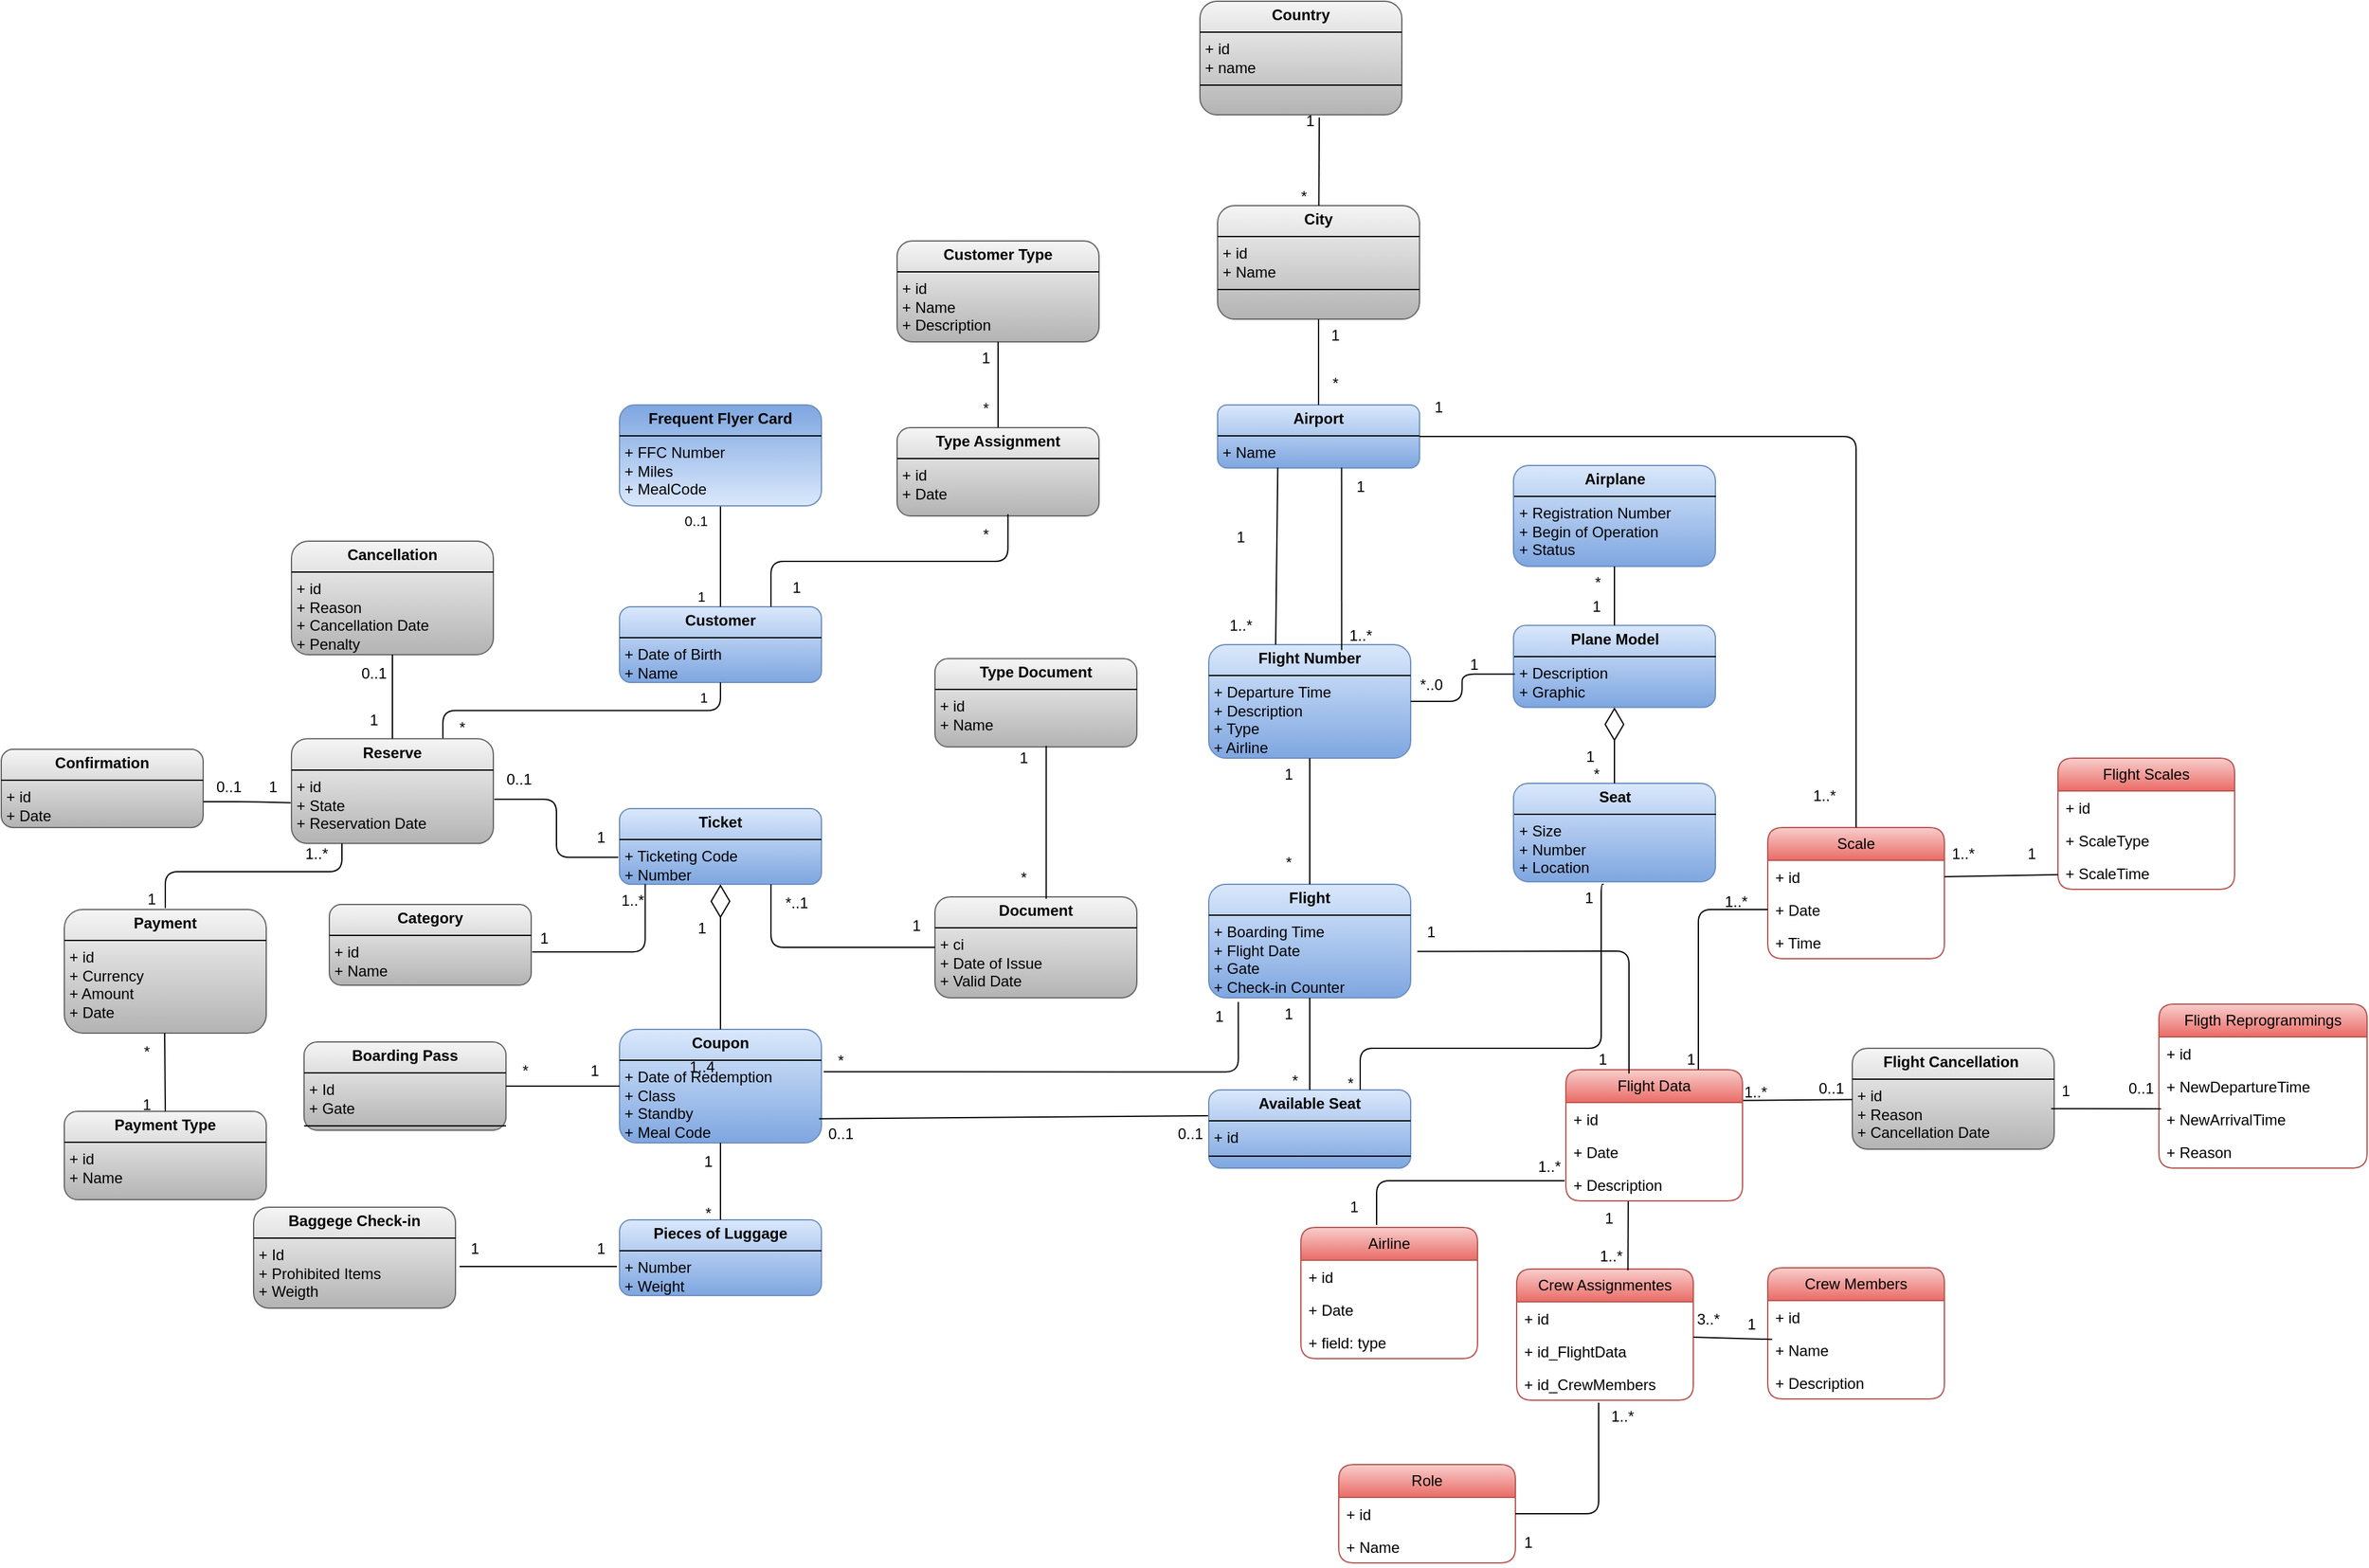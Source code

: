 <mxfile version="24.7.8">
  <diagram id="C5RBs43oDa-KdzZeNtuy" name="Page-1">
    <mxGraphModel dx="3753" dy="1878" grid="1" gridSize="10" guides="1" tooltips="1" connect="1" arrows="1" fold="1" page="1" pageScale="1" pageWidth="827" pageHeight="1169" math="0" shadow="0">
      <root>
        <mxCell id="WIyWlLk6GJQsqaUBKTNV-0" />
        <mxCell id="WIyWlLk6GJQsqaUBKTNV-1" parent="WIyWlLk6GJQsqaUBKTNV-0" />
        <mxCell id="QMsvHpXPwVjZWoKo-MYo-491" value="&lt;p style=&quot;margin:0px;margin-top:4px;text-align:center;&quot;&gt;&lt;b&gt;Customer&lt;/b&gt;&lt;/p&gt;&lt;hr size=&quot;1&quot; style=&quot;border-style:solid;&quot;&gt;&lt;p style=&quot;margin:0px;margin-left:4px;&quot;&gt;+ Date of Birth&lt;/p&gt;&lt;p style=&quot;margin:0px;margin-left:4px;&quot;&gt;+ Name&lt;/p&gt;&lt;p style=&quot;margin:0px;margin-left:4px;&quot;&gt;&lt;br&gt;&lt;/p&gt;&lt;p style=&quot;margin:0px;margin-left:4px;&quot;&gt;&lt;br&gt;&lt;/p&gt;&lt;p style=&quot;margin:0px;margin-left:4px;&quot;&gt;&lt;br&gt;&lt;/p&gt;&lt;hr size=&quot;1&quot; style=&quot;border-style:solid;&quot;&gt;&lt;p style=&quot;margin:0px;margin-left:4px;&quot;&gt;&lt;br&gt;&lt;/p&gt;" style="verticalAlign=top;align=left;overflow=fill;html=1;whiteSpace=wrap;fillColor=#dae8fc;rounded=1;strokeColor=#6c8ebf;gradientColor=#7ea6e0;" parent="WIyWlLk6GJQsqaUBKTNV-1" vertex="1">
          <mxGeometry x="-1440" y="260" width="160" height="60" as="geometry" />
        </mxCell>
        <mxCell id="QMsvHpXPwVjZWoKo-MYo-493" style="edgeStyle=orthogonalEdgeStyle;rounded=1;orthogonalLoop=1;jettySize=auto;html=1;exitX=0.5;exitY=1;exitDx=0;exitDy=0;" parent="WIyWlLk6GJQsqaUBKTNV-1" source="QMsvHpXPwVjZWoKo-MYo-491" target="QMsvHpXPwVjZWoKo-MYo-491" edge="1">
          <mxGeometry relative="1" as="geometry" />
        </mxCell>
        <mxCell id="QMsvHpXPwVjZWoKo-MYo-494" value="&lt;p style=&quot;margin:0px;margin-top:4px;text-align:center;&quot;&gt;&lt;b&gt;Ticket&lt;/b&gt;&lt;/p&gt;&lt;hr size=&quot;1&quot; style=&quot;border-style:solid;&quot;&gt;&lt;p style=&quot;margin:0px;margin-left:4px;&quot;&gt;+ Ticketing Code&lt;/p&gt;&lt;p style=&quot;margin:0px;margin-left:4px;&quot;&gt;+ Number&lt;/p&gt;&lt;hr size=&quot;1&quot; style=&quot;border-style:solid;&quot;&gt;&lt;p style=&quot;margin:0px;margin-left:4px;&quot;&gt;&lt;br&gt;&lt;/p&gt;" style="verticalAlign=top;align=left;overflow=fill;html=1;whiteSpace=wrap;fillColor=#dae8fc;rounded=1;gradientColor=#7ea6e0;strokeColor=#6c8ebf;" parent="WIyWlLk6GJQsqaUBKTNV-1" vertex="1">
          <mxGeometry x="-1440" y="420" width="160" height="60" as="geometry" />
        </mxCell>
        <mxCell id="QMsvHpXPwVjZWoKo-MYo-495" value="&lt;p style=&quot;margin:0px;margin-top:4px;text-align:center;&quot;&gt;&lt;b&gt;Coupon&lt;/b&gt;&lt;/p&gt;&lt;hr size=&quot;1&quot; style=&quot;border-style:solid;&quot;&gt;&lt;p style=&quot;margin:0px;margin-left:4px;&quot;&gt;+ Date of Redemption&lt;/p&gt;&lt;p style=&quot;margin:0px;margin-left:4px;&quot;&gt;+ Class&lt;/p&gt;&lt;p style=&quot;margin:0px;margin-left:4px;&quot;&gt;+ Standby&lt;/p&gt;&lt;p style=&quot;margin:0px;margin-left:4px;&quot;&gt;+ Meal Code&lt;/p&gt;&lt;hr size=&quot;1&quot; style=&quot;border-style:solid;&quot;&gt;&lt;p style=&quot;margin:0px;margin-left:4px;&quot;&gt;&lt;br&gt;&lt;/p&gt;" style="verticalAlign=top;align=left;overflow=fill;html=1;whiteSpace=wrap;fillColor=#dae8fc;rounded=1;gradientColor=#7ea6e0;strokeColor=#6c8ebf;" parent="WIyWlLk6GJQsqaUBKTNV-1" vertex="1">
          <mxGeometry x="-1440" y="595" width="160" height="90" as="geometry" />
        </mxCell>
        <mxCell id="QMsvHpXPwVjZWoKo-MYo-496" value="&lt;p style=&quot;margin:0px;margin-top:4px;text-align:center;&quot;&gt;&lt;b&gt;Pieces of Luggage&lt;/b&gt;&lt;/p&gt;&lt;hr size=&quot;1&quot; style=&quot;border-style:solid;&quot;&gt;&lt;p style=&quot;margin:0px;margin-left:4px;&quot;&gt;+ Number&lt;/p&gt;&lt;p style=&quot;margin:0px;margin-left:4px;&quot;&gt;+ Weight&lt;/p&gt;&lt;hr size=&quot;1&quot; style=&quot;border-style:solid;&quot;&gt;&lt;p style=&quot;margin:0px;margin-left:4px;&quot;&gt;&lt;br&gt;&lt;/p&gt;" style="verticalAlign=top;align=left;overflow=fill;html=1;whiteSpace=wrap;fillColor=#dae8fc;rounded=1;gradientColor=#7ea6e0;strokeColor=#6c8ebf;" parent="WIyWlLk6GJQsqaUBKTNV-1" vertex="1">
          <mxGeometry x="-1440" y="746" width="160" height="60" as="geometry" />
        </mxCell>
        <mxCell id="QMsvHpXPwVjZWoKo-MYo-507" value="" style="endArrow=diamondThin;endFill=0;endSize=24;html=1;rounded=1;entryX=0.5;entryY=1;entryDx=0;entryDy=0;exitX=0.5;exitY=0;exitDx=0;exitDy=0;" parent="WIyWlLk6GJQsqaUBKTNV-1" source="QMsvHpXPwVjZWoKo-MYo-495" target="QMsvHpXPwVjZWoKo-MYo-494" edge="1">
          <mxGeometry width="160" relative="1" as="geometry">
            <mxPoint x="-1360" y="560" as="sourcePoint" />
            <mxPoint x="-1200" y="560" as="targetPoint" />
          </mxGeometry>
        </mxCell>
        <mxCell id="QMsvHpXPwVjZWoKo-MYo-508" value="1" style="text;html=1;align=center;verticalAlign=middle;resizable=0;points=[];autosize=1;strokeColor=none;fillColor=none;rounded=1;" parent="WIyWlLk6GJQsqaUBKTNV-1" vertex="1">
          <mxGeometry x="-1390" y="500" width="30" height="30" as="geometry" />
        </mxCell>
        <mxCell id="QMsvHpXPwVjZWoKo-MYo-509" value="1..4" style="text;html=1;align=center;verticalAlign=middle;resizable=0;points=[];autosize=1;strokeColor=none;fillColor=none;rounded=1;" parent="WIyWlLk6GJQsqaUBKTNV-1" vertex="1">
          <mxGeometry x="-1395" y="610" width="40" height="30" as="geometry" />
        </mxCell>
        <mxCell id="QMsvHpXPwVjZWoKo-MYo-513" value="" style="endArrow=none;html=1;edgeStyle=orthogonalEdgeStyle;rounded=1;entryX=0.5;entryY=0;entryDx=0;entryDy=0;exitX=0.5;exitY=1;exitDx=0;exitDy=0;" parent="WIyWlLk6GJQsqaUBKTNV-1" source="QMsvHpXPwVjZWoKo-MYo-495" target="QMsvHpXPwVjZWoKo-MYo-496" edge="1">
          <mxGeometry relative="1" as="geometry">
            <mxPoint x="-1370" y="760" as="sourcePoint" />
            <mxPoint x="-1210" y="760" as="targetPoint" />
          </mxGeometry>
        </mxCell>
        <mxCell id="QMsvHpXPwVjZWoKo-MYo-516" value="" style="endArrow=none;html=1;edgeStyle=orthogonalEdgeStyle;rounded=1;entryX=0.5;entryY=1;entryDx=0;entryDy=0;exitX=0.75;exitY=0;exitDx=0;exitDy=0;" parent="WIyWlLk6GJQsqaUBKTNV-1" source="IgqxZhTUIi47PmuO_gBq-23" target="QMsvHpXPwVjZWoKo-MYo-491" edge="1">
          <mxGeometry relative="1" as="geometry">
            <mxPoint x="-1570" y="350" as="sourcePoint" />
            <mxPoint x="-1195" y="390" as="targetPoint" />
          </mxGeometry>
        </mxCell>
        <mxCell id="QMsvHpXPwVjZWoKo-MYo-518" value="1" style="edgeLabel;resizable=0;html=1;align=right;verticalAlign=bottom;rounded=1;" parent="QMsvHpXPwVjZWoKo-MYo-516" connectable="0" vertex="1">
          <mxGeometry x="1" relative="1" as="geometry">
            <mxPoint x="-10" y="20" as="offset" />
          </mxGeometry>
        </mxCell>
        <mxCell id="QMsvHpXPwVjZWoKo-MYo-519" value="*" style="text;html=1;align=center;verticalAlign=middle;resizable=0;points=[];autosize=1;strokeColor=none;fillColor=none;rounded=1;" parent="WIyWlLk6GJQsqaUBKTNV-1" vertex="1">
          <mxGeometry x="-1580" y="341.13" width="30" height="30" as="geometry" />
        </mxCell>
        <mxCell id="QMsvHpXPwVjZWoKo-MYo-520" value="" style="endArrow=none;html=1;edgeStyle=orthogonalEdgeStyle;rounded=1;exitX=0.5;exitY=0;exitDx=0;exitDy=0;entryX=0.5;entryY=1;entryDx=0;entryDy=0;" parent="WIyWlLk6GJQsqaUBKTNV-1" source="QMsvHpXPwVjZWoKo-MYo-491" target="QMsvHpXPwVjZWoKo-MYo-486" edge="1">
          <mxGeometry relative="1" as="geometry">
            <mxPoint x="-1320" y="250" as="sourcePoint" />
            <mxPoint x="-1160" y="250" as="targetPoint" />
          </mxGeometry>
        </mxCell>
        <mxCell id="QMsvHpXPwVjZWoKo-MYo-521" value="1" style="edgeLabel;resizable=0;html=1;align=left;verticalAlign=bottom;rounded=1;" parent="QMsvHpXPwVjZWoKo-MYo-520" connectable="0" vertex="1">
          <mxGeometry x="-1" relative="1" as="geometry">
            <mxPoint x="-20" as="offset" />
          </mxGeometry>
        </mxCell>
        <mxCell id="QMsvHpXPwVjZWoKo-MYo-522" value="0..1" style="edgeLabel;resizable=0;html=1;align=right;verticalAlign=bottom;rounded=1;" parent="QMsvHpXPwVjZWoKo-MYo-520" connectable="0" vertex="1">
          <mxGeometry x="1" relative="1" as="geometry">
            <mxPoint x="-10" y="20" as="offset" />
          </mxGeometry>
        </mxCell>
        <mxCell id="QMsvHpXPwVjZWoKo-MYo-523" value="1" style="text;html=1;align=center;verticalAlign=middle;resizable=0;points=[];autosize=1;strokeColor=none;fillColor=none;rounded=1;" parent="WIyWlLk6GJQsqaUBKTNV-1" vertex="1">
          <mxGeometry x="-1385" y="685" width="30" height="30" as="geometry" />
        </mxCell>
        <mxCell id="QMsvHpXPwVjZWoKo-MYo-524" value="*" style="text;html=1;align=center;verticalAlign=middle;resizable=0;points=[];autosize=1;strokeColor=none;fillColor=none;rounded=1;" parent="WIyWlLk6GJQsqaUBKTNV-1" vertex="1">
          <mxGeometry x="-1385" y="726" width="30" height="30" as="geometry" />
        </mxCell>
        <mxCell id="QMsvHpXPwVjZWoKo-MYo-525" value="&lt;p style=&quot;margin:0px;margin-top:4px;text-align:center;&quot;&gt;&lt;b&gt;Airport&lt;/b&gt;&lt;/p&gt;&lt;hr size=&quot;1&quot; style=&quot;border-style:solid;&quot;&gt;&lt;p style=&quot;margin:0px;margin-left:4px;&quot;&gt;+ Name&lt;/p&gt;&lt;hr size=&quot;1&quot; style=&quot;border-style:solid;&quot;&gt;&lt;p style=&quot;margin:0px;margin-left:4px;&quot;&gt;&lt;br&gt;&lt;/p&gt;" style="verticalAlign=top;align=left;overflow=fill;html=1;whiteSpace=wrap;fillColor=#dae8fc;rounded=1;gradientColor=#7ea6e0;strokeColor=#6c8ebf;" parent="WIyWlLk6GJQsqaUBKTNV-1" vertex="1">
          <mxGeometry x="-966" y="100" width="160" height="50" as="geometry" />
        </mxCell>
        <mxCell id="QMsvHpXPwVjZWoKo-MYo-526" value="&lt;p style=&quot;margin:0px;margin-top:4px;text-align:center;&quot;&gt;&lt;b&gt;Flight Number&lt;/b&gt;&lt;/p&gt;&lt;hr size=&quot;1&quot; style=&quot;border-style:solid;&quot;&gt;&lt;p style=&quot;margin:0px;margin-left:4px;&quot;&gt;+ Departure Time&lt;/p&gt;&lt;p style=&quot;margin:0px;margin-left:4px;&quot;&gt;+ Description&lt;/p&gt;&lt;p style=&quot;margin:0px;margin-left:4px;&quot;&gt;+ Type&amp;nbsp;&lt;/p&gt;&lt;p style=&quot;margin:0px;margin-left:4px;&quot;&gt;+ Airline&lt;/p&gt;&lt;hr size=&quot;1&quot; style=&quot;border-style:solid;&quot;&gt;&lt;p style=&quot;margin:0px;margin-left:4px;&quot;&gt;&lt;br&gt;&lt;/p&gt;" style="verticalAlign=top;align=left;overflow=fill;html=1;whiteSpace=wrap;fillColor=#dae8fc;rounded=1;gradientColor=#7ea6e0;strokeColor=#6c8ebf;" parent="WIyWlLk6GJQsqaUBKTNV-1" vertex="1">
          <mxGeometry x="-973" y="290" width="160" height="90" as="geometry" />
        </mxCell>
        <mxCell id="QMsvHpXPwVjZWoKo-MYo-527" value="&lt;p style=&quot;margin:0px;margin-top:4px;text-align:center;&quot;&gt;&lt;b&gt;Flight&lt;/b&gt;&lt;/p&gt;&lt;hr size=&quot;1&quot; style=&quot;border-style:solid;&quot;&gt;&lt;p style=&quot;margin:0px;margin-left:4px;&quot;&gt;+ Boarding Time&lt;/p&gt;&lt;p style=&quot;margin:0px;margin-left:4px;&quot;&gt;+ Flight Date&lt;/p&gt;&lt;p style=&quot;margin:0px;margin-left:4px;&quot;&gt;+ Gate&amp;nbsp;&lt;/p&gt;&lt;p style=&quot;margin:0px;margin-left:4px;&quot;&gt;+ Check-in Counter&lt;/p&gt;&lt;hr size=&quot;1&quot; style=&quot;border-style:solid;&quot;&gt;&lt;p style=&quot;margin:0px;margin-left:4px;&quot;&gt;&lt;br&gt;&lt;/p&gt;" style="verticalAlign=top;align=left;overflow=fill;html=1;whiteSpace=wrap;fillColor=#dae8fc;rounded=1;gradientColor=#7ea6e0;strokeColor=#6c8ebf;" parent="WIyWlLk6GJQsqaUBKTNV-1" vertex="1">
          <mxGeometry x="-973" y="480" width="160" height="90" as="geometry" />
        </mxCell>
        <mxCell id="QMsvHpXPwVjZWoKo-MYo-532" value="&lt;p style=&quot;margin:0px;margin-top:4px;text-align:center;&quot;&gt;&lt;b&gt;Available Seat&lt;/b&gt;&lt;/p&gt;&lt;hr size=&quot;1&quot; style=&quot;border-style:solid;&quot;&gt;&lt;p style=&quot;margin:0px;margin-left:4px;&quot;&gt;+ id&lt;/p&gt;&lt;hr size=&quot;1&quot; style=&quot;border-style:solid;&quot;&gt;&lt;p style=&quot;margin:0px;margin-left:4px;&quot;&gt;&lt;br&gt;&lt;/p&gt;" style="verticalAlign=top;align=left;overflow=fill;html=1;whiteSpace=wrap;fillColor=#dae8fc;rounded=1;gradientColor=#7ea6e0;strokeColor=#6c8ebf;" parent="WIyWlLk6GJQsqaUBKTNV-1" vertex="1">
          <mxGeometry x="-973" y="643" width="160" height="62" as="geometry" />
        </mxCell>
        <mxCell id="QMsvHpXPwVjZWoKo-MYo-537" value="" style="endArrow=none;html=1;edgeStyle=orthogonalEdgeStyle;rounded=1;exitX=0.5;exitY=1;exitDx=0;exitDy=0;entryX=0.5;entryY=0;entryDx=0;entryDy=0;" parent="WIyWlLk6GJQsqaUBKTNV-1" source="QMsvHpXPwVjZWoKo-MYo-526" target="QMsvHpXPwVjZWoKo-MYo-527" edge="1">
          <mxGeometry relative="1" as="geometry">
            <mxPoint x="-1093" y="500" as="sourcePoint" />
            <mxPoint x="-933" y="500" as="targetPoint" />
          </mxGeometry>
        </mxCell>
        <mxCell id="QMsvHpXPwVjZWoKo-MYo-541" value="" style="endArrow=none;html=1;edgeStyle=orthogonalEdgeStyle;rounded=1;exitX=1.011;exitY=0.374;exitDx=0;exitDy=0;exitPerimeter=0;entryX=0.146;entryY=1.036;entryDx=0;entryDy=0;entryPerimeter=0;" parent="WIyWlLk6GJQsqaUBKTNV-1" source="QMsvHpXPwVjZWoKo-MYo-495" target="QMsvHpXPwVjZWoKo-MYo-527" edge="1">
          <mxGeometry relative="1" as="geometry">
            <mxPoint x="-960" y="550" as="sourcePoint" />
            <mxPoint x="-800" y="550" as="targetPoint" />
          </mxGeometry>
        </mxCell>
        <mxCell id="QMsvHpXPwVjZWoKo-MYo-550" value="" style="endArrow=none;html=1;edgeStyle=orthogonalEdgeStyle;rounded=1;exitX=0.5;exitY=1;exitDx=0;exitDy=0;entryX=0.5;entryY=0;entryDx=0;entryDy=0;" parent="WIyWlLk6GJQsqaUBKTNV-1" source="QMsvHpXPwVjZWoKo-MYo-527" target="QMsvHpXPwVjZWoKo-MYo-532" edge="1">
          <mxGeometry relative="1" as="geometry">
            <mxPoint x="-960" y="550" as="sourcePoint" />
            <mxPoint x="-800" y="550" as="targetPoint" />
          </mxGeometry>
        </mxCell>
        <mxCell id="QMsvHpXPwVjZWoKo-MYo-553" value="1" style="text;html=1;align=center;verticalAlign=middle;resizable=0;points=[];autosize=1;strokeColor=none;fillColor=none;rounded=1;" parent="WIyWlLk6GJQsqaUBKTNV-1" vertex="1">
          <mxGeometry x="-963" y="190" width="30" height="30" as="geometry" />
        </mxCell>
        <mxCell id="QMsvHpXPwVjZWoKo-MYo-554" value="1..*" style="text;html=1;align=center;verticalAlign=middle;resizable=0;points=[];autosize=1;strokeColor=none;fillColor=none;rounded=1;" parent="WIyWlLk6GJQsqaUBKTNV-1" vertex="1">
          <mxGeometry x="-968" y="260" width="40" height="30" as="geometry" />
        </mxCell>
        <mxCell id="QMsvHpXPwVjZWoKo-MYo-555" value="1" style="text;html=1;align=center;verticalAlign=middle;resizable=0;points=[];autosize=1;strokeColor=none;fillColor=none;rounded=1;" parent="WIyWlLk6GJQsqaUBKTNV-1" vertex="1">
          <mxGeometry x="-868" y="150" width="30" height="30" as="geometry" />
        </mxCell>
        <mxCell id="QMsvHpXPwVjZWoKo-MYo-556" value="1..*" style="text;html=1;align=center;verticalAlign=middle;resizable=0;points=[];autosize=1;strokeColor=none;fillColor=none;rounded=1;" parent="WIyWlLk6GJQsqaUBKTNV-1" vertex="1">
          <mxGeometry x="-873" y="268" width="40" height="30" as="geometry" />
        </mxCell>
        <mxCell id="QMsvHpXPwVjZWoKo-MYo-557" value="1" style="text;html=1;align=center;verticalAlign=middle;resizable=0;points=[];autosize=1;strokeColor=none;fillColor=none;rounded=1;" parent="WIyWlLk6GJQsqaUBKTNV-1" vertex="1">
          <mxGeometry x="-925" y="378" width="30" height="30" as="geometry" />
        </mxCell>
        <mxCell id="QMsvHpXPwVjZWoKo-MYo-558" value="*" style="text;html=1;align=center;verticalAlign=middle;resizable=0;points=[];autosize=1;strokeColor=none;fillColor=none;rounded=1;" parent="WIyWlLk6GJQsqaUBKTNV-1" vertex="1">
          <mxGeometry x="-925" y="448" width="30" height="30" as="geometry" />
        </mxCell>
        <mxCell id="QMsvHpXPwVjZWoKo-MYo-559" value="1" style="text;html=1;align=center;verticalAlign=middle;resizable=0;points=[];autosize=1;strokeColor=none;fillColor=none;rounded=1;" parent="WIyWlLk6GJQsqaUBKTNV-1" vertex="1">
          <mxGeometry x="-980" y="570" width="30" height="30" as="geometry" />
        </mxCell>
        <mxCell id="QMsvHpXPwVjZWoKo-MYo-560" value="*" style="text;html=1;align=center;verticalAlign=middle;resizable=0;points=[];autosize=1;strokeColor=none;fillColor=none;rounded=1;" parent="WIyWlLk6GJQsqaUBKTNV-1" vertex="1">
          <mxGeometry x="-1280" y="605" width="30" height="30" as="geometry" />
        </mxCell>
        <mxCell id="QMsvHpXPwVjZWoKo-MYo-562" value="0..1" style="text;html=1;align=center;verticalAlign=middle;resizable=0;points=[];autosize=1;strokeColor=none;fillColor=none;rounded=1;" parent="WIyWlLk6GJQsqaUBKTNV-1" vertex="1">
          <mxGeometry x="-1285" y="663" width="40" height="30" as="geometry" />
        </mxCell>
        <mxCell id="QMsvHpXPwVjZWoKo-MYo-563" value="0..1" style="text;html=1;align=center;verticalAlign=middle;resizable=0;points=[];autosize=1;strokeColor=none;fillColor=none;rounded=1;" parent="WIyWlLk6GJQsqaUBKTNV-1" vertex="1">
          <mxGeometry x="-1008" y="663" width="40" height="30" as="geometry" />
        </mxCell>
        <mxCell id="QMsvHpXPwVjZWoKo-MYo-564" value="1" style="text;html=1;align=center;verticalAlign=middle;resizable=0;points=[];autosize=1;strokeColor=none;fillColor=none;rounded=1;" parent="WIyWlLk6GJQsqaUBKTNV-1" vertex="1">
          <mxGeometry x="-925" y="568" width="30" height="30" as="geometry" />
        </mxCell>
        <mxCell id="QMsvHpXPwVjZWoKo-MYo-565" value="*" style="text;html=1;align=center;verticalAlign=middle;resizable=0;points=[];autosize=1;strokeColor=none;fillColor=none;rounded=1;" parent="WIyWlLk6GJQsqaUBKTNV-1" vertex="1">
          <mxGeometry x="-920" y="621" width="30" height="30" as="geometry" />
        </mxCell>
        <mxCell id="QMsvHpXPwVjZWoKo-MYo-566" value="&lt;p style=&quot;margin:0px;margin-top:4px;text-align:center;&quot;&gt;&lt;b&gt;Airplane&lt;/b&gt;&lt;/p&gt;&lt;hr size=&quot;1&quot; style=&quot;border-style:solid;&quot;&gt;&lt;p style=&quot;margin:0px;margin-left:4px;&quot;&gt;+ Registration Number&lt;/p&gt;&lt;p style=&quot;margin:0px;margin-left:4px;&quot;&gt;+ Begin of Operation&amp;nbsp;&lt;/p&gt;&lt;p style=&quot;margin:0px;margin-left:4px;&quot;&gt;+ Status&lt;/p&gt;&lt;hr size=&quot;1&quot; style=&quot;border-style:solid;&quot;&gt;&lt;p style=&quot;margin:0px;margin-left:4px;&quot;&gt;&lt;br&gt;&lt;/p&gt;" style="verticalAlign=top;align=left;overflow=fill;html=1;whiteSpace=wrap;fillColor=#dae8fc;rounded=1;gradientColor=#7ea6e0;strokeColor=#6c8ebf;" parent="WIyWlLk6GJQsqaUBKTNV-1" vertex="1">
          <mxGeometry x="-731.5" y="148" width="160" height="80" as="geometry" />
        </mxCell>
        <mxCell id="QMsvHpXPwVjZWoKo-MYo-567" value="&lt;p style=&quot;margin:0px;margin-top:4px;text-align:center;&quot;&gt;&lt;b&gt;Plane Model&lt;/b&gt;&lt;/p&gt;&lt;hr size=&quot;1&quot; style=&quot;border-style:solid;&quot;&gt;&lt;p style=&quot;margin:0px;margin-left:4px;&quot;&gt;+ Description&lt;/p&gt;&lt;p style=&quot;margin:0px;margin-left:4px;&quot;&gt;+ Graphic&lt;/p&gt;&lt;hr size=&quot;1&quot; style=&quot;border-style:solid;&quot;&gt;&lt;p style=&quot;margin:0px;margin-left:4px;&quot;&gt;&lt;br&gt;&lt;/p&gt;" style="verticalAlign=top;align=left;overflow=fill;html=1;whiteSpace=wrap;fillColor=#dae8fc;rounded=1;gradientColor=#7ea6e0;strokeColor=#6c8ebf;" parent="WIyWlLk6GJQsqaUBKTNV-1" vertex="1">
          <mxGeometry x="-731.5" y="274.75" width="160" height="65" as="geometry" />
        </mxCell>
        <mxCell id="QMsvHpXPwVjZWoKo-MYo-568" value="&lt;p style=&quot;margin:0px;margin-top:4px;text-align:center;&quot;&gt;&lt;b&gt;Seat&lt;/b&gt;&lt;/p&gt;&lt;hr size=&quot;1&quot; style=&quot;border-style:solid;&quot;&gt;&lt;p style=&quot;margin:0px;margin-left:4px;&quot;&gt;+ Size&lt;/p&gt;&lt;p style=&quot;margin:0px;margin-left:4px;&quot;&gt;+ Number&amp;nbsp;&lt;/p&gt;&lt;p style=&quot;margin:0px;margin-left:4px;&quot;&gt;+ Location&lt;/p&gt;&lt;hr size=&quot;1&quot; style=&quot;border-style:solid;&quot;&gt;&lt;p style=&quot;margin:0px;margin-left:4px;&quot;&gt;&lt;br&gt;&lt;/p&gt;" style="verticalAlign=top;align=left;overflow=fill;html=1;whiteSpace=wrap;fillColor=#dae8fc;rounded=1;gradientColor=#7ea6e0;strokeColor=#6c8ebf;" parent="WIyWlLk6GJQsqaUBKTNV-1" vertex="1">
          <mxGeometry x="-731.5" y="400" width="160" height="78" as="geometry" />
        </mxCell>
        <mxCell id="QMsvHpXPwVjZWoKo-MYo-571" value="" style="endArrow=none;html=1;edgeStyle=orthogonalEdgeStyle;rounded=1;exitX=0.5;exitY=0;exitDx=0;exitDy=0;entryX=0.5;entryY=1;entryDx=0;entryDy=0;" parent="WIyWlLk6GJQsqaUBKTNV-1" source="QMsvHpXPwVjZWoKo-MYo-567" target="QMsvHpXPwVjZWoKo-MYo-566" edge="1">
          <mxGeometry relative="1" as="geometry">
            <mxPoint x="-792.5" y="320" as="sourcePoint" />
            <mxPoint x="-632.5" y="320" as="targetPoint" />
          </mxGeometry>
        </mxCell>
        <mxCell id="QMsvHpXPwVjZWoKo-MYo-574" value="" style="endArrow=diamondThin;endFill=0;endSize=24;html=1;rounded=1;entryX=0.5;entryY=1;entryDx=0;entryDy=0;exitX=0.5;exitY=0;exitDx=0;exitDy=0;" parent="WIyWlLk6GJQsqaUBKTNV-1" source="QMsvHpXPwVjZWoKo-MYo-568" target="QMsvHpXPwVjZWoKo-MYo-567" edge="1">
          <mxGeometry width="160" relative="1" as="geometry">
            <mxPoint x="-765.5" y="442" as="sourcePoint" />
            <mxPoint x="-605.5" y="442" as="targetPoint" />
          </mxGeometry>
        </mxCell>
        <mxCell id="QMsvHpXPwVjZWoKo-MYo-575" value="" style="endArrow=none;html=1;edgeStyle=orthogonalEdgeStyle;rounded=1;exitX=0.75;exitY=0;exitDx=0;exitDy=0;" parent="WIyWlLk6GJQsqaUBKTNV-1" source="QMsvHpXPwVjZWoKo-MYo-532" edge="1">
          <mxGeometry relative="1" as="geometry">
            <mxPoint x="-744" y="734" as="sourcePoint" />
            <mxPoint x="-660" y="480" as="targetPoint" />
            <Array as="points">
              <mxPoint x="-853" y="610" />
              <mxPoint x="-662" y="610" />
              <mxPoint x="-662" y="480" />
            </Array>
          </mxGeometry>
        </mxCell>
        <mxCell id="QMsvHpXPwVjZWoKo-MYo-578" value="" style="endArrow=none;html=1;edgeStyle=orthogonalEdgeStyle;rounded=1;exitX=1;exitY=0.5;exitDx=0;exitDy=0;entryX=0.007;entryY=0.594;entryDx=0;entryDy=0;entryPerimeter=0;" parent="WIyWlLk6GJQsqaUBKTNV-1" source="QMsvHpXPwVjZWoKo-MYo-526" target="QMsvHpXPwVjZWoKo-MYo-567" edge="1">
          <mxGeometry relative="1" as="geometry">
            <mxPoint x="-744" y="530" as="sourcePoint" />
            <mxPoint x="-584" y="530" as="targetPoint" />
          </mxGeometry>
        </mxCell>
        <mxCell id="QMsvHpXPwVjZWoKo-MYo-581" value="*..0" style="text;html=1;align=center;verticalAlign=middle;resizable=0;points=[];autosize=1;strokeColor=none;fillColor=none;rounded=1;" parent="WIyWlLk6GJQsqaUBKTNV-1" vertex="1">
          <mxGeometry x="-815" y="309" width="36" height="26" as="geometry" />
        </mxCell>
        <mxCell id="QMsvHpXPwVjZWoKo-MYo-582" value="1" style="text;html=1;align=center;verticalAlign=middle;resizable=0;points=[];autosize=1;strokeColor=none;fillColor=none;rounded=1;" parent="WIyWlLk6GJQsqaUBKTNV-1" vertex="1">
          <mxGeometry x="-776" y="293" width="25" height="26" as="geometry" />
        </mxCell>
        <mxCell id="QMsvHpXPwVjZWoKo-MYo-583" value="*" style="text;html=1;align=center;verticalAlign=middle;resizable=0;points=[];autosize=1;strokeColor=none;fillColor=none;rounded=1;" parent="WIyWlLk6GJQsqaUBKTNV-1" vertex="1">
          <mxGeometry x="-676.5" y="228" width="23" height="26" as="geometry" />
        </mxCell>
        <mxCell id="QMsvHpXPwVjZWoKo-MYo-585" value="1" style="text;html=1;align=center;verticalAlign=middle;resizable=0;points=[];autosize=1;strokeColor=none;fillColor=none;rounded=1;" parent="WIyWlLk6GJQsqaUBKTNV-1" vertex="1">
          <mxGeometry x="-678.5" y="247" width="25" height="26" as="geometry" />
        </mxCell>
        <mxCell id="QMsvHpXPwVjZWoKo-MYo-586" value="1" style="text;html=1;align=center;verticalAlign=middle;resizable=0;points=[];autosize=1;strokeColor=none;fillColor=none;rounded=1;" parent="WIyWlLk6GJQsqaUBKTNV-1" vertex="1">
          <mxGeometry x="-683.5" y="366" width="25" height="26" as="geometry" />
        </mxCell>
        <mxCell id="QMsvHpXPwVjZWoKo-MYo-587" value="*" style="text;html=1;align=center;verticalAlign=middle;resizable=0;points=[];autosize=1;strokeColor=none;fillColor=none;rounded=1;" parent="WIyWlLk6GJQsqaUBKTNV-1" vertex="1">
          <mxGeometry x="-677.5" y="380" width="23" height="26" as="geometry" />
        </mxCell>
        <mxCell id="QMsvHpXPwVjZWoKo-MYo-588" value="1" style="text;html=1;align=center;verticalAlign=middle;resizable=0;points=[];autosize=1;strokeColor=none;fillColor=none;rounded=1;arcSize=50;" parent="WIyWlLk6GJQsqaUBKTNV-1" vertex="1">
          <mxGeometry x="-685" y="478" width="25" height="26" as="geometry" />
        </mxCell>
        <mxCell id="QMsvHpXPwVjZWoKo-MYo-589" value="*" style="text;html=1;align=center;verticalAlign=middle;resizable=0;points=[];autosize=1;strokeColor=none;fillColor=none;rounded=1;arcSize=25;" parent="WIyWlLk6GJQsqaUBKTNV-1" vertex="1">
          <mxGeometry x="-873" y="625" width="23" height="26" as="geometry" />
        </mxCell>
        <mxCell id="bgWBPSLHwiRNU1j04OMt-0" value="&lt;p style=&quot;margin:0px;margin-top:4px;text-align:center;&quot;&gt;&lt;b&gt;Boarding Pass&lt;/b&gt;&lt;/p&gt;&lt;hr size=&quot;1&quot; style=&quot;border-style:solid;&quot;&gt;&lt;p style=&quot;margin:0px;margin-left:4px;&quot;&gt;+ Id&amp;nbsp;&lt;/p&gt;&lt;p style=&quot;margin:0px;margin-left:4px;&quot;&gt;+ Gate&lt;/p&gt;&lt;hr size=&quot;1&quot; style=&quot;border-style:solid;&quot;&gt;&lt;p style=&quot;margin:0px;margin-left:4px;&quot;&gt;&lt;br&gt;&lt;/p&gt;" style="verticalAlign=top;align=left;overflow=fill;html=1;whiteSpace=wrap;fillColor=#f5f5f5;rounded=1;gradientColor=#b3b3b3;strokeColor=#666666;" parent="WIyWlLk6GJQsqaUBKTNV-1" vertex="1">
          <mxGeometry x="-1690" y="605" width="160" height="70" as="geometry" />
        </mxCell>
        <mxCell id="bgWBPSLHwiRNU1j04OMt-1" style="edgeStyle=orthogonalEdgeStyle;rounded=1;orthogonalLoop=1;jettySize=auto;html=1;exitX=0.5;exitY=1;exitDx=0;exitDy=0;" parent="WIyWlLk6GJQsqaUBKTNV-1" source="bgWBPSLHwiRNU1j04OMt-0" target="bgWBPSLHwiRNU1j04OMt-0" edge="1">
          <mxGeometry relative="1" as="geometry" />
        </mxCell>
        <mxCell id="bgWBPSLHwiRNU1j04OMt-2" value="&lt;p style=&quot;margin:0px;margin-top:4px;text-align:center;&quot;&gt;&lt;b&gt;Baggege Check-in&lt;/b&gt;&lt;/p&gt;&lt;hr size=&quot;1&quot; style=&quot;border-style:solid;&quot;&gt;&lt;p style=&quot;margin:0px;margin-left:4px;&quot;&gt;+ Id&lt;/p&gt;&lt;p style=&quot;margin:0px;margin-left:4px;&quot;&gt;+ Prohibited Items&lt;/p&gt;&lt;p style=&quot;margin:0px;margin-left:4px;&quot;&gt;+ Weigth&lt;/p&gt;&lt;hr size=&quot;1&quot; style=&quot;border-style:solid;&quot;&gt;&lt;p style=&quot;margin:0px;margin-left:4px;&quot;&gt;&lt;br&gt;&lt;/p&gt;&lt;p style=&quot;margin:0px;margin-left:4px;&quot;&gt;&lt;br&gt;&lt;/p&gt;" style="verticalAlign=top;align=left;overflow=fill;html=1;whiteSpace=wrap;fillColor=#f5f5f5;rounded=1;gradientColor=#b3b3b3;strokeColor=#666666;" parent="WIyWlLk6GJQsqaUBKTNV-1" vertex="1">
          <mxGeometry x="-1730" y="736" width="160" height="80" as="geometry" />
        </mxCell>
        <mxCell id="IgqxZhTUIi47PmuO_gBq-0" value="" style="endArrow=none;html=1;edgeStyle=orthogonalEdgeStyle;rounded=1;exitX=1;exitY=0.5;exitDx=0;exitDy=0;entryX=0;entryY=0.5;entryDx=0;entryDy=0;" parent="WIyWlLk6GJQsqaUBKTNV-1" source="bgWBPSLHwiRNU1j04OMt-0" target="QMsvHpXPwVjZWoKo-MYo-495" edge="1">
          <mxGeometry relative="1" as="geometry">
            <mxPoint x="-1610" y="745" as="sourcePoint" />
            <mxPoint x="-1450" y="745" as="targetPoint" />
          </mxGeometry>
        </mxCell>
        <mxCell id="IgqxZhTUIi47PmuO_gBq-3" value="" style="endArrow=none;html=1;edgeStyle=orthogonalEdgeStyle;rounded=1;exitX=1.02;exitY=0.587;exitDx=0;exitDy=0;exitPerimeter=0;entryX=-0.013;entryY=0.616;entryDx=0;entryDy=0;entryPerimeter=0;" parent="WIyWlLk6GJQsqaUBKTNV-1" source="bgWBPSLHwiRNU1j04OMt-2" target="QMsvHpXPwVjZWoKo-MYo-496" edge="1">
          <mxGeometry relative="1" as="geometry">
            <mxPoint x="-1610" y="726" as="sourcePoint" />
            <mxPoint x="-1450" y="726" as="targetPoint" />
          </mxGeometry>
        </mxCell>
        <mxCell id="IgqxZhTUIi47PmuO_gBq-6" value="1" style="text;html=1;align=center;verticalAlign=middle;resizable=0;points=[];autosize=1;strokeColor=none;fillColor=none;rounded=1;" parent="WIyWlLk6GJQsqaUBKTNV-1" vertex="1">
          <mxGeometry x="-1570" y="754" width="30" height="30" as="geometry" />
        </mxCell>
        <mxCell id="IgqxZhTUIi47PmuO_gBq-7" value="1" style="text;html=1;align=center;verticalAlign=middle;resizable=0;points=[];autosize=1;strokeColor=none;fillColor=none;rounded=1;" parent="WIyWlLk6GJQsqaUBKTNV-1" vertex="1">
          <mxGeometry x="-1470" y="754" width="30" height="30" as="geometry" />
        </mxCell>
        <mxCell id="IgqxZhTUIi47PmuO_gBq-8" value="*" style="text;html=1;align=center;verticalAlign=middle;resizable=0;points=[];autosize=1;strokeColor=none;fillColor=none;rounded=1;" parent="WIyWlLk6GJQsqaUBKTNV-1" vertex="1">
          <mxGeometry x="-1530" y="613" width="30" height="30" as="geometry" />
        </mxCell>
        <mxCell id="IgqxZhTUIi47PmuO_gBq-9" value="1" style="text;html=1;align=center;verticalAlign=middle;resizable=0;points=[];autosize=1;strokeColor=none;fillColor=none;rounded=1;" parent="WIyWlLk6GJQsqaUBKTNV-1" vertex="1">
          <mxGeometry x="-1475" y="613" width="30" height="30" as="geometry" />
        </mxCell>
        <mxCell id="IgqxZhTUIi47PmuO_gBq-10" value="&lt;p style=&quot;margin:0px;margin-top:4px;text-align:center;&quot;&gt;&lt;b&gt;City&lt;/b&gt;&lt;/p&gt;&lt;hr size=&quot;1&quot; style=&quot;border-style:solid;&quot;&gt;&lt;p style=&quot;margin:0px;margin-left:4px;&quot;&gt;+ id&amp;nbsp;&lt;/p&gt;&lt;p style=&quot;margin:0px;margin-left:4px;&quot;&gt;+ Name&lt;/p&gt;&lt;hr size=&quot;1&quot; style=&quot;border-style:solid;&quot;&gt;&lt;p style=&quot;margin:0px;margin-left:4px;&quot;&gt;&lt;br&gt;&lt;/p&gt;" style="verticalAlign=top;align=left;overflow=fill;html=1;whiteSpace=wrap;fillColor=#f5f5f5;rounded=1;gradientColor=#b3b3b3;strokeColor=#666666;" parent="WIyWlLk6GJQsqaUBKTNV-1" vertex="1">
          <mxGeometry x="-966" y="-58" width="160" height="90" as="geometry" />
        </mxCell>
        <mxCell id="IgqxZhTUIi47PmuO_gBq-11" value="&lt;p style=&quot;margin:0px;margin-top:4px;text-align:center;&quot;&gt;&lt;b&gt;Country&lt;/b&gt;&lt;/p&gt;&lt;hr size=&quot;1&quot; style=&quot;border-style:solid;&quot;&gt;&lt;p style=&quot;margin:0px;margin-left:4px;&quot;&gt;+ id&lt;/p&gt;&lt;p style=&quot;margin:0px;margin-left:4px;&quot;&gt;+ name&lt;/p&gt;&lt;hr size=&quot;1&quot; style=&quot;border-style:solid;&quot;&gt;&lt;p style=&quot;margin:0px;margin-left:4px;&quot;&gt;&lt;br&gt;&lt;/p&gt;" style="verticalAlign=top;align=left;overflow=fill;html=1;whiteSpace=wrap;fillColor=#f5f5f5;rounded=1;gradientColor=#b3b3b3;strokeColor=#666666;" parent="WIyWlLk6GJQsqaUBKTNV-1" vertex="1">
          <mxGeometry x="-980" y="-220" width="160" height="90" as="geometry" />
        </mxCell>
        <mxCell id="IgqxZhTUIi47PmuO_gBq-12" value="" style="endArrow=none;html=1;edgeStyle=orthogonalEdgeStyle;rounded=1;exitX=0.5;exitY=0;exitDx=0;exitDy=0;entryX=0.5;entryY=1;entryDx=0;entryDy=0;" parent="WIyWlLk6GJQsqaUBKTNV-1" source="QMsvHpXPwVjZWoKo-MYo-525" target="IgqxZhTUIi47PmuO_gBq-10" edge="1">
          <mxGeometry relative="1" as="geometry">
            <mxPoint x="-873" y="70" as="sourcePoint" />
            <mxPoint x="-713" y="70" as="targetPoint" />
          </mxGeometry>
        </mxCell>
        <mxCell id="IgqxZhTUIi47PmuO_gBq-18" value="*" style="text;html=1;align=center;verticalAlign=middle;resizable=0;points=[];autosize=1;strokeColor=none;fillColor=none;rounded=1;" parent="WIyWlLk6GJQsqaUBKTNV-1" vertex="1">
          <mxGeometry x="-888" y="68" width="30" height="30" as="geometry" />
        </mxCell>
        <mxCell id="IgqxZhTUIi47PmuO_gBq-19" value="1" style="text;html=1;align=center;verticalAlign=middle;resizable=0;points=[];autosize=1;strokeColor=none;fillColor=none;rounded=1;" parent="WIyWlLk6GJQsqaUBKTNV-1" vertex="1">
          <mxGeometry x="-888" y="30" width="30" height="30" as="geometry" />
        </mxCell>
        <mxCell id="IgqxZhTUIi47PmuO_gBq-20" value="*" style="text;html=1;align=center;verticalAlign=middle;resizable=0;points=[];autosize=1;strokeColor=none;fillColor=none;rounded=1;" parent="WIyWlLk6GJQsqaUBKTNV-1" vertex="1">
          <mxGeometry x="-913" y="-80" width="30" height="30" as="geometry" />
        </mxCell>
        <mxCell id="IgqxZhTUIi47PmuO_gBq-21" value="1" style="text;html=1;align=center;verticalAlign=middle;resizable=0;points=[];autosize=1;strokeColor=none;fillColor=none;rounded=1;" parent="WIyWlLk6GJQsqaUBKTNV-1" vertex="1">
          <mxGeometry x="-908" y="-140" width="30" height="30" as="geometry" />
        </mxCell>
        <mxCell id="IgqxZhTUIi47PmuO_gBq-22" value="&lt;p style=&quot;margin:0px;margin-top:4px;text-align:center;&quot;&gt;&lt;b&gt;Payment Type&lt;/b&gt;&lt;/p&gt;&lt;hr size=&quot;1&quot; style=&quot;border-style:solid;&quot;&gt;&lt;p style=&quot;margin:0px;margin-left:4px;&quot;&gt;+ id&lt;/p&gt;&lt;p style=&quot;margin:0px;margin-left:4px;&quot;&gt;+ Name&lt;/p&gt;&lt;p style=&quot;margin:0px;margin-left:4px;&quot;&gt;&lt;br&gt;&lt;/p&gt;&lt;hr size=&quot;1&quot; style=&quot;border-style:solid;&quot;&gt;&lt;p style=&quot;margin:0px;margin-left:4px;&quot;&gt;&lt;br&gt;&lt;/p&gt;" style="verticalAlign=top;align=left;overflow=fill;html=1;whiteSpace=wrap;fillColor=#f5f5f5;rounded=1;gradientColor=#b3b3b3;strokeColor=#666666;" parent="WIyWlLk6GJQsqaUBKTNV-1" vertex="1">
          <mxGeometry x="-1880" y="660" width="160" height="70" as="geometry" />
        </mxCell>
        <mxCell id="IgqxZhTUIi47PmuO_gBq-23" value="&lt;p style=&quot;margin:0px;margin-top:4px;text-align:center;&quot;&gt;&lt;b&gt;Reserve&lt;/b&gt;&lt;/p&gt;&lt;hr size=&quot;1&quot; style=&quot;border-style:solid;&quot;&gt;&lt;p style=&quot;margin:0px;margin-left:4px;&quot;&gt;+ id&amp;nbsp;&lt;/p&gt;&lt;p style=&quot;margin:0px;margin-left:4px;&quot;&gt;+ State&lt;/p&gt;&lt;p style=&quot;margin:0px;margin-left:4px;&quot;&gt;+ Reservation Date&lt;/p&gt;&lt;p style=&quot;margin:0px;margin-left:4px;&quot;&gt;&lt;br&gt;&lt;/p&gt;&lt;p style=&quot;margin:0px;margin-left:4px;&quot;&gt;&lt;br&gt;&lt;/p&gt;" style="verticalAlign=top;align=left;overflow=fill;html=1;whiteSpace=wrap;fillColor=#f5f5f5;rounded=1;gradientColor=#b3b3b3;strokeColor=#666666;" parent="WIyWlLk6GJQsqaUBKTNV-1" vertex="1">
          <mxGeometry x="-1700" y="364.63" width="160" height="83" as="geometry" />
        </mxCell>
        <mxCell id="IgqxZhTUIi47PmuO_gBq-24" value="&lt;p style=&quot;margin:0px;margin-top:4px;text-align:center;&quot;&gt;&lt;b&gt;Cancellation&lt;/b&gt;&lt;/p&gt;&lt;hr size=&quot;1&quot; style=&quot;border-style:solid;&quot;&gt;&lt;p style=&quot;margin:0px;margin-left:4px;&quot;&gt;+ id&amp;nbsp;&lt;/p&gt;&lt;p style=&quot;margin:0px;margin-left:4px;&quot;&gt;+ Reason&lt;/p&gt;&lt;p style=&quot;margin:0px;margin-left:4px;&quot;&gt;+ Cancellation Date&lt;/p&gt;&lt;p style=&quot;margin:0px;margin-left:4px;&quot;&gt;+ Penalty&lt;/p&gt;" style="verticalAlign=top;align=left;overflow=fill;html=1;whiteSpace=wrap;fillColor=#f5f5f5;rounded=1;gradientColor=#b3b3b3;strokeColor=#666666;" parent="WIyWlLk6GJQsqaUBKTNV-1" vertex="1">
          <mxGeometry x="-1700" y="208" width="160" height="90" as="geometry" />
        </mxCell>
        <mxCell id="IgqxZhTUIi47PmuO_gBq-25" value="&lt;p style=&quot;margin:0px;margin-top:4px;text-align:center;&quot;&gt;&lt;b&gt;Payment&lt;/b&gt;&lt;/p&gt;&lt;hr size=&quot;1&quot; style=&quot;border-style:solid;&quot;&gt;&lt;p style=&quot;margin:0px;margin-left:4px;&quot;&gt;+ id&lt;/p&gt;&lt;p style=&quot;margin:0px;margin-left:4px;&quot;&gt;+ Currency&amp;nbsp;&lt;/p&gt;&lt;p style=&quot;margin:0px;margin-left:4px;&quot;&gt;+ Amount&lt;/p&gt;&lt;p style=&quot;margin:0px;margin-left:4px;&quot;&gt;+ Date&lt;/p&gt;" style="verticalAlign=top;align=left;overflow=fill;html=1;whiteSpace=wrap;fillColor=#f5f5f5;rounded=1;gradientColor=#b3b3b3;strokeColor=#666666;" parent="WIyWlLk6GJQsqaUBKTNV-1" vertex="1">
          <mxGeometry x="-1880" y="500" width="160" height="98" as="geometry" />
        </mxCell>
        <mxCell id="IgqxZhTUIi47PmuO_gBq-32" value="&lt;p style=&quot;margin:0px;margin-top:4px;text-align:center;&quot;&gt;&lt;b&gt;Confirmation&lt;/b&gt;&lt;/p&gt;&lt;hr size=&quot;1&quot; style=&quot;border-style:solid;&quot;&gt;&lt;p style=&quot;margin:0px;margin-left:4px;&quot;&gt;+ id&lt;/p&gt;&lt;p style=&quot;margin:0px;margin-left:4px;&quot;&gt;+ Date&lt;/p&gt;&lt;p style=&quot;margin:0px;margin-left:4px;&quot;&gt;&lt;br&gt;&lt;/p&gt;" style="verticalAlign=top;align=left;overflow=fill;html=1;whiteSpace=wrap;fillColor=#f5f5f5;rounded=1;gradientColor=#b3b3b3;strokeColor=#666666;" parent="WIyWlLk6GJQsqaUBKTNV-1" vertex="1">
          <mxGeometry x="-1930" y="373" width="160" height="62" as="geometry" />
        </mxCell>
        <mxCell id="IgqxZhTUIi47PmuO_gBq-36" value="" style="endArrow=none;html=1;edgeStyle=orthogonalEdgeStyle;rounded=1;exitX=1.005;exitY=0.578;exitDx=0;exitDy=0;exitPerimeter=0;entryX=-0.006;entryY=0.644;entryDx=0;entryDy=0;entryPerimeter=0;" parent="WIyWlLk6GJQsqaUBKTNV-1" source="IgqxZhTUIi47PmuO_gBq-23" target="QMsvHpXPwVjZWoKo-MYo-494" edge="1">
          <mxGeometry relative="1" as="geometry">
            <mxPoint x="-1520" y="500" as="sourcePoint" />
            <mxPoint x="-1420" y="490" as="targetPoint" />
          </mxGeometry>
        </mxCell>
        <mxCell id="IgqxZhTUIi47PmuO_gBq-39" value="" style="endArrow=none;html=1;edgeStyle=orthogonalEdgeStyle;rounded=1;exitX=0.5;exitY=0;exitDx=0;exitDy=0;entryX=0.5;entryY=1;entryDx=0;entryDy=0;" parent="WIyWlLk6GJQsqaUBKTNV-1" source="IgqxZhTUIi47PmuO_gBq-23" target="IgqxZhTUIi47PmuO_gBq-24" edge="1">
          <mxGeometry relative="1" as="geometry">
            <mxPoint x="-1600" y="334.38" as="sourcePoint" />
            <mxPoint x="-1440" y="334.38" as="targetPoint" />
          </mxGeometry>
        </mxCell>
        <mxCell id="IgqxZhTUIi47PmuO_gBq-42" value="0..1" style="text;html=1;align=center;verticalAlign=middle;resizable=0;points=[];autosize=1;strokeColor=none;fillColor=none;rounded=1;" parent="WIyWlLk6GJQsqaUBKTNV-1" vertex="1">
          <mxGeometry x="-1540" y="382.13" width="40" height="30" as="geometry" />
        </mxCell>
        <mxCell id="IgqxZhTUIi47PmuO_gBq-43" value="1" style="text;html=1;align=center;verticalAlign=middle;resizable=0;points=[];autosize=1;strokeColor=none;fillColor=none;rounded=1;" parent="WIyWlLk6GJQsqaUBKTNV-1" vertex="1">
          <mxGeometry x="-1470" y="427.75" width="30" height="30" as="geometry" />
        </mxCell>
        <mxCell id="IgqxZhTUIi47PmuO_gBq-44" value="1" style="text;html=1;align=center;verticalAlign=middle;resizable=0;points=[];autosize=1;strokeColor=none;fillColor=none;rounded=1;" parent="WIyWlLk6GJQsqaUBKTNV-1" vertex="1">
          <mxGeometry x="-1650" y="334.63" width="30" height="30" as="geometry" />
        </mxCell>
        <mxCell id="IgqxZhTUIi47PmuO_gBq-45" value="0..1" style="text;html=1;align=center;verticalAlign=middle;resizable=0;points=[];autosize=1;strokeColor=none;fillColor=none;rounded=1;" parent="WIyWlLk6GJQsqaUBKTNV-1" vertex="1">
          <mxGeometry x="-1655" y="298" width="40" height="30" as="geometry" />
        </mxCell>
        <mxCell id="IgqxZhTUIi47PmuO_gBq-52" value="" style="endArrow=none;html=1;edgeStyle=orthogonalEdgeStyle;rounded=1;exitX=1.001;exitY=0.669;exitDx=0;exitDy=0;exitPerimeter=0;entryX=-0.004;entryY=0.612;entryDx=0;entryDy=0;entryPerimeter=0;" parent="WIyWlLk6GJQsqaUBKTNV-1" source="IgqxZhTUIi47PmuO_gBq-32" target="IgqxZhTUIi47PmuO_gBq-23" edge="1">
          <mxGeometry relative="1" as="geometry">
            <mxPoint x="-1820" y="474.38" as="sourcePoint" />
            <mxPoint x="-1720" y="454.38" as="targetPoint" />
          </mxGeometry>
        </mxCell>
        <mxCell id="IgqxZhTUIi47PmuO_gBq-55" value="&lt;p style=&quot;margin:0px;margin-top:4px;text-align:center;&quot;&gt;&lt;b&gt;Category&lt;/b&gt;&lt;/p&gt;&lt;hr size=&quot;1&quot; style=&quot;border-style:solid;&quot;&gt;&lt;p style=&quot;margin:0px;margin-left:4px;&quot;&gt;+ id&amp;nbsp;&lt;/p&gt;&lt;p style=&quot;margin:0px;margin-left:4px;&quot;&gt;+ Name&lt;/p&gt;" style="verticalAlign=top;align=left;overflow=fill;html=1;whiteSpace=wrap;fillColor=#f5f5f5;rounded=1;gradientColor=#b3b3b3;strokeColor=#666666;" parent="WIyWlLk6GJQsqaUBKTNV-1" vertex="1">
          <mxGeometry x="-1670" y="496" width="160" height="64" as="geometry" />
        </mxCell>
        <mxCell id="IgqxZhTUIi47PmuO_gBq-56" value="" style="endArrow=none;html=1;edgeStyle=orthogonalEdgeStyle;rounded=1;exitX=1.005;exitY=0.588;exitDx=0;exitDy=0;exitPerimeter=0;entryX=0.127;entryY=0.998;entryDx=0;entryDy=0;entryPerimeter=0;" parent="WIyWlLk6GJQsqaUBKTNV-1" source="IgqxZhTUIi47PmuO_gBq-55" target="QMsvHpXPwVjZWoKo-MYo-494" edge="1">
          <mxGeometry relative="1" as="geometry">
            <mxPoint x="-1490" y="530" as="sourcePoint" />
            <mxPoint x="-1330" y="530" as="targetPoint" />
          </mxGeometry>
        </mxCell>
        <mxCell id="IgqxZhTUIi47PmuO_gBq-59" value="1" style="text;html=1;align=center;verticalAlign=middle;resizable=0;points=[];autosize=1;strokeColor=none;fillColor=none;rounded=1;" parent="WIyWlLk6GJQsqaUBKTNV-1" vertex="1">
          <mxGeometry x="-1515" y="508" width="30" height="30" as="geometry" />
        </mxCell>
        <mxCell id="IgqxZhTUIi47PmuO_gBq-60" value="1..*" style="text;html=1;align=center;verticalAlign=middle;resizable=0;points=[];autosize=1;strokeColor=none;fillColor=none;rounded=1;" parent="WIyWlLk6GJQsqaUBKTNV-1" vertex="1">
          <mxGeometry x="-1450" y="478" width="40" height="30" as="geometry" />
        </mxCell>
        <mxCell id="IgqxZhTUIi47PmuO_gBq-62" value="1" style="text;html=1;align=center;verticalAlign=middle;resizable=0;points=[];autosize=1;strokeColor=none;fillColor=none;rounded=1;" parent="WIyWlLk6GJQsqaUBKTNV-1" vertex="1">
          <mxGeometry x="-1730" y="388" width="30" height="30" as="geometry" />
        </mxCell>
        <mxCell id="IgqxZhTUIi47PmuO_gBq-63" value="0..1" style="text;html=1;align=center;verticalAlign=middle;resizable=0;points=[];autosize=1;strokeColor=none;fillColor=none;rounded=1;" parent="WIyWlLk6GJQsqaUBKTNV-1" vertex="1">
          <mxGeometry x="-1770" y="388" width="40" height="30" as="geometry" />
        </mxCell>
        <mxCell id="IgqxZhTUIi47PmuO_gBq-67" value="1" style="text;html=1;align=center;verticalAlign=middle;resizable=0;points=[];autosize=1;strokeColor=none;fillColor=none;rounded=1;" parent="WIyWlLk6GJQsqaUBKTNV-1" vertex="1">
          <mxGeometry x="-1830" y="640" width="30" height="30" as="geometry" />
        </mxCell>
        <mxCell id="IgqxZhTUIi47PmuO_gBq-68" value="*" style="text;html=1;align=center;verticalAlign=middle;resizable=0;points=[];autosize=1;strokeColor=none;fillColor=none;rounded=1;" parent="WIyWlLk6GJQsqaUBKTNV-1" vertex="1">
          <mxGeometry x="-1830" y="598" width="30" height="30" as="geometry" />
        </mxCell>
        <mxCell id="IgqxZhTUIi47PmuO_gBq-70" value="&lt;p style=&quot;margin:0px;margin-top:4px;text-align:center;&quot;&gt;&lt;b&gt;Type Assignment&lt;/b&gt;&lt;/p&gt;&lt;hr size=&quot;1&quot; style=&quot;border-style:solid;&quot;&gt;&lt;p style=&quot;margin:0px;margin-left:4px;&quot;&gt;+ id&amp;nbsp;&lt;/p&gt;&lt;p style=&quot;margin:0px;margin-left:4px;&quot;&gt;+ Date&lt;/p&gt;&lt;p style=&quot;margin:0px;margin-left:4px;&quot;&gt;&lt;br&gt;&lt;/p&gt;" style="verticalAlign=top;align=left;overflow=fill;html=1;whiteSpace=wrap;fillColor=#f5f5f5;rounded=1;gradientColor=#b3b3b3;strokeColor=#666666;" parent="WIyWlLk6GJQsqaUBKTNV-1" vertex="1">
          <mxGeometry x="-1220" y="118" width="160" height="70" as="geometry" />
        </mxCell>
        <mxCell id="IgqxZhTUIi47PmuO_gBq-71" value="" style="endArrow=none;html=1;edgeStyle=orthogonalEdgeStyle;rounded=1;exitX=0.75;exitY=0;exitDx=0;exitDy=0;entryX=0.549;entryY=0.98;entryDx=0;entryDy=0;entryPerimeter=0;" parent="WIyWlLk6GJQsqaUBKTNV-1" source="QMsvHpXPwVjZWoKo-MYo-491" target="IgqxZhTUIi47PmuO_gBq-70" edge="1">
          <mxGeometry relative="1" as="geometry">
            <mxPoint x="-1290" y="220" as="sourcePoint" />
            <mxPoint x="-1130" y="220" as="targetPoint" />
          </mxGeometry>
        </mxCell>
        <mxCell id="IgqxZhTUIi47PmuO_gBq-74" value="1" style="text;html=1;align=center;verticalAlign=middle;resizable=0;points=[];autosize=1;strokeColor=none;fillColor=none;rounded=1;" parent="WIyWlLk6GJQsqaUBKTNV-1" vertex="1">
          <mxGeometry x="-1315" y="230" width="30" height="30" as="geometry" />
        </mxCell>
        <mxCell id="IgqxZhTUIi47PmuO_gBq-75" value="*" style="text;html=1;align=center;verticalAlign=middle;resizable=0;points=[];autosize=1;strokeColor=none;fillColor=none;rounded=1;" parent="WIyWlLk6GJQsqaUBKTNV-1" vertex="1">
          <mxGeometry x="-1165" y="188" width="30" height="30" as="geometry" />
        </mxCell>
        <mxCell id="IgqxZhTUIi47PmuO_gBq-76" value="&lt;p style=&quot;margin:0px;margin-top:4px;text-align:center;&quot;&gt;&lt;b&gt;Customer Type&lt;/b&gt;&lt;/p&gt;&lt;hr size=&quot;1&quot; style=&quot;border-style:solid;&quot;&gt;&lt;p style=&quot;margin:0px;margin-left:4px;&quot;&gt;+ id&amp;nbsp;&lt;/p&gt;&lt;p style=&quot;margin:0px;margin-left:4px;&quot;&gt;+ Name&amp;nbsp;&lt;/p&gt;&lt;p style=&quot;margin:0px;margin-left:4px;&quot;&gt;+ Description&lt;/p&gt;" style="verticalAlign=top;align=left;overflow=fill;html=1;whiteSpace=wrap;fillColor=#f5f5f5;rounded=1;gradientColor=#b3b3b3;strokeColor=#666666;" parent="WIyWlLk6GJQsqaUBKTNV-1" vertex="1">
          <mxGeometry x="-1220" y="-30" width="160" height="80" as="geometry" />
        </mxCell>
        <mxCell id="IgqxZhTUIi47PmuO_gBq-77" value="" style="endArrow=none;html=1;edgeStyle=orthogonalEdgeStyle;rounded=1;exitX=0.5;exitY=0;exitDx=0;exitDy=0;entryX=0.5;entryY=1;entryDx=0;entryDy=0;" parent="WIyWlLk6GJQsqaUBKTNV-1" source="IgqxZhTUIi47PmuO_gBq-70" target="IgqxZhTUIi47PmuO_gBq-76" edge="1">
          <mxGeometry relative="1" as="geometry">
            <mxPoint x="-1150" y="90" as="sourcePoint" />
            <mxPoint x="-990" y="90" as="targetPoint" />
          </mxGeometry>
        </mxCell>
        <mxCell id="IgqxZhTUIi47PmuO_gBq-80" value="*" style="text;html=1;align=center;verticalAlign=middle;resizable=0;points=[];autosize=1;strokeColor=none;fillColor=none;rounded=1;" parent="WIyWlLk6GJQsqaUBKTNV-1" vertex="1">
          <mxGeometry x="-1165" y="88" width="30" height="30" as="geometry" />
        </mxCell>
        <mxCell id="IgqxZhTUIi47PmuO_gBq-81" value="1" style="text;html=1;align=center;verticalAlign=middle;resizable=0;points=[];autosize=1;strokeColor=none;fillColor=none;rounded=1;" parent="WIyWlLk6GJQsqaUBKTNV-1" vertex="1">
          <mxGeometry x="-1165" y="48" width="30" height="30" as="geometry" />
        </mxCell>
        <mxCell id="IgqxZhTUIi47PmuO_gBq-82" value="&lt;p style=&quot;margin:0px;margin-top:4px;text-align:center;&quot;&gt;&lt;b&gt;Document&lt;/b&gt;&lt;/p&gt;&lt;hr size=&quot;1&quot; style=&quot;border-style:solid;&quot;&gt;&lt;p style=&quot;margin:0px;margin-left:4px;&quot;&gt;+ ci&amp;nbsp;&lt;/p&gt;&lt;p style=&quot;margin:0px;margin-left:4px;&quot;&gt;+ Date of Issue&lt;/p&gt;&lt;p style=&quot;margin:0px;margin-left:4px;&quot;&gt;+ Valid Date&lt;/p&gt;&lt;p style=&quot;margin:0px;margin-left:4px;&quot;&gt;&lt;br&gt;&lt;/p&gt;" style="verticalAlign=top;align=left;overflow=fill;html=1;whiteSpace=wrap;fillColor=#f5f5f5;rounded=1;gradientColor=#b3b3b3;strokeColor=#666666;" parent="WIyWlLk6GJQsqaUBKTNV-1" vertex="1">
          <mxGeometry x="-1190" y="490" width="160" height="80" as="geometry" />
        </mxCell>
        <mxCell id="IgqxZhTUIi47PmuO_gBq-83" value="" style="endArrow=none;html=1;edgeStyle=orthogonalEdgeStyle;rounded=1;exitX=0.75;exitY=1;exitDx=0;exitDy=0;entryX=0;entryY=0.5;entryDx=0;entryDy=0;" parent="WIyWlLk6GJQsqaUBKTNV-1" source="QMsvHpXPwVjZWoKo-MYo-494" target="IgqxZhTUIi47PmuO_gBq-82" edge="1">
          <mxGeometry relative="1" as="geometry">
            <mxPoint x="-1300" y="570" as="sourcePoint" />
            <mxPoint x="-1320" y="560" as="targetPoint" />
          </mxGeometry>
        </mxCell>
        <mxCell id="IgqxZhTUIi47PmuO_gBq-86" value="&lt;p style=&quot;margin:0px;margin-top:4px;text-align:center;&quot;&gt;&lt;b&gt;Type Document&lt;/b&gt;&lt;/p&gt;&lt;hr size=&quot;1&quot; style=&quot;border-style:solid;&quot;&gt;&lt;p style=&quot;margin:0px;margin-left:4px;&quot;&gt;+ id&lt;/p&gt;&lt;p style=&quot;margin:0px;margin-left:4px;&quot;&gt;+ Name&lt;/p&gt;" style="verticalAlign=top;align=left;overflow=fill;html=1;whiteSpace=wrap;fillColor=#f5f5f5;rounded=1;gradientColor=#b3b3b3;strokeColor=#666666;" parent="WIyWlLk6GJQsqaUBKTNV-1" vertex="1">
          <mxGeometry x="-1190" y="301.13" width="160" height="70" as="geometry" />
        </mxCell>
        <mxCell id="IgqxZhTUIi47PmuO_gBq-91" value="*" style="text;html=1;align=center;verticalAlign=middle;resizable=0;points=[];autosize=1;strokeColor=none;fillColor=none;rounded=1;" parent="WIyWlLk6GJQsqaUBKTNV-1" vertex="1">
          <mxGeometry x="-1135" y="460" width="30" height="30" as="geometry" />
        </mxCell>
        <mxCell id="IgqxZhTUIi47PmuO_gBq-92" value="1" style="text;html=1;align=center;verticalAlign=middle;resizable=0;points=[];autosize=1;strokeColor=none;fillColor=none;rounded=1;" parent="WIyWlLk6GJQsqaUBKTNV-1" vertex="1">
          <mxGeometry x="-1135" y="365" width="30" height="30" as="geometry" />
        </mxCell>
        <mxCell id="IgqxZhTUIi47PmuO_gBq-93" value="*..1" style="text;html=1;align=center;verticalAlign=middle;resizable=0;points=[];autosize=1;strokeColor=none;fillColor=none;rounded=1;" parent="WIyWlLk6GJQsqaUBKTNV-1" vertex="1">
          <mxGeometry x="-1320" y="480" width="40" height="30" as="geometry" />
        </mxCell>
        <mxCell id="IgqxZhTUIi47PmuO_gBq-94" value="1" style="text;html=1;align=center;verticalAlign=middle;resizable=0;points=[];autosize=1;strokeColor=none;fillColor=none;rounded=1;" parent="WIyWlLk6GJQsqaUBKTNV-1" vertex="1">
          <mxGeometry x="-1220" y="498" width="30" height="30" as="geometry" />
        </mxCell>
        <mxCell id="IgqxZhTUIi47PmuO_gBq-95" value="&lt;p style=&quot;margin:0px;margin-top:4px;text-align:center;&quot;&gt;&lt;b style=&quot;background-color: initial;&quot;&gt;Flight&amp;nbsp;&lt;/b&gt;&lt;b&gt;Cancellation&amp;nbsp;&lt;/b&gt;&lt;/p&gt;&lt;hr size=&quot;1&quot; style=&quot;border-style:solid;&quot;&gt;&lt;p style=&quot;margin:0px;margin-left:4px;&quot;&gt;+ id&amp;nbsp;&lt;/p&gt;&lt;p style=&quot;margin:0px;margin-left:4px;&quot;&gt;+ Reason&amp;nbsp;&lt;/p&gt;&lt;p style=&quot;margin:0px;margin-left:4px;&quot;&gt;+ Cancellation Date&lt;/p&gt;" style="verticalAlign=top;align=left;overflow=fill;html=1;whiteSpace=wrap;fillColor=#f5f5f5;rounded=1;gradientColor=#b3b3b3;strokeColor=#666666;" parent="WIyWlLk6GJQsqaUBKTNV-1" vertex="1">
          <mxGeometry x="-463" y="610" width="160" height="80" as="geometry" />
        </mxCell>
        <mxCell id="IgqxZhTUIi47PmuO_gBq-99" value="0..1" style="text;html=1;align=center;verticalAlign=middle;resizable=0;points=[];autosize=1;strokeColor=none;fillColor=none;rounded=1;arcSize=0;" parent="WIyWlLk6GJQsqaUBKTNV-1" vertex="1">
          <mxGeometry x="-500" y="627" width="40" height="30" as="geometry" />
        </mxCell>
        <mxCell id="IgqxZhTUIi47PmuO_gBq-100" value="1..*" style="text;html=1;align=center;verticalAlign=middle;resizable=0;points=[];autosize=1;strokeColor=none;fillColor=none;rounded=1;" parent="WIyWlLk6GJQsqaUBKTNV-1" vertex="1">
          <mxGeometry x="-560" y="630" width="40" height="30" as="geometry" />
        </mxCell>
        <mxCell id="QMsvHpXPwVjZWoKo-MYo-486" value="&lt;p style=&quot;margin:0px;margin-top:4px;text-align:center;&quot;&gt;&lt;b&gt;Frequent Flyer Card&lt;/b&gt;&lt;/p&gt;&lt;hr size=&quot;1&quot; style=&quot;border-style:solid;&quot;&gt;&lt;p style=&quot;margin:0px;margin-left:4px;&quot;&gt;+ FFC Number&lt;/p&gt;&lt;p style=&quot;margin:0px;margin-left:4px;&quot;&gt;+ Miles&amp;nbsp;&lt;/p&gt;&lt;p style=&quot;margin:0px;margin-left:4px;&quot;&gt;+ MealCode&lt;/p&gt;&lt;hr size=&quot;1&quot; style=&quot;border-style:solid;&quot;&gt;&lt;p style=&quot;margin:0px;margin-left:4px;&quot;&gt;&lt;br&gt;&lt;/p&gt;" style="verticalAlign=top;align=left;overflow=fill;html=1;whiteSpace=wrap;movable=1;resizable=1;rotatable=1;deletable=1;editable=1;locked=0;connectable=1;gradientDirection=north;rounded=1;fillColor=#dae8fc;strokeColor=#6c8ebf;gradientColor=#7ea6e0;" parent="WIyWlLk6GJQsqaUBKTNV-1" vertex="1">
          <mxGeometry x="-1440" y="100" width="160" height="80" as="geometry" />
        </mxCell>
        <mxCell id="9k5Hwaq2Z3CcMoTksa47-33" value="" style="endArrow=none;html=1;rounded=1;exitX=0.25;exitY=1;exitDx=0;exitDy=0;curved=0;" edge="1" parent="WIyWlLk6GJQsqaUBKTNV-1" source="IgqxZhTUIi47PmuO_gBq-23">
          <mxGeometry relative="1" as="geometry">
            <mxPoint x="-1680" y="450" as="sourcePoint" />
            <mxPoint x="-1800" y="499" as="targetPoint" />
            <Array as="points">
              <mxPoint x="-1660" y="470" />
              <mxPoint x="-1800" y="470" />
            </Array>
          </mxGeometry>
        </mxCell>
        <mxCell id="9k5Hwaq2Z3CcMoTksa47-35" value="" style="endArrow=none;html=1;rounded=0;exitX=0.591;exitY=1.023;exitDx=0;exitDy=0;exitPerimeter=0;" edge="1" parent="WIyWlLk6GJQsqaUBKTNV-1" source="IgqxZhTUIi47PmuO_gBq-11" target="IgqxZhTUIi47PmuO_gBq-10">
          <mxGeometry relative="1" as="geometry">
            <mxPoint x="-933" y="20" as="sourcePoint" />
            <mxPoint x="-773" y="20" as="targetPoint" />
          </mxGeometry>
        </mxCell>
        <mxCell id="9k5Hwaq2Z3CcMoTksa47-39" value="" style="endArrow=none;html=1;rounded=0;entryX=0.859;entryY=0.018;entryDx=0;entryDy=0;entryPerimeter=0;exitX=0.078;exitY=0.096;exitDx=0;exitDy=0;exitPerimeter=0;" edge="1" parent="WIyWlLk6GJQsqaUBKTNV-1" source="QMsvHpXPwVjZWoKo-MYo-562" target="QMsvHpXPwVjZWoKo-MYo-563">
          <mxGeometry relative="1" as="geometry">
            <mxPoint x="-1220" y="665" as="sourcePoint" />
            <mxPoint x="-1060" y="665" as="targetPoint" />
          </mxGeometry>
        </mxCell>
        <mxCell id="9k5Hwaq2Z3CcMoTksa47-41" value="Airline" style="swimlane;fontStyle=0;childLayout=stackLayout;horizontal=1;startSize=26;fillColor=#f8cecc;horizontalStack=0;resizeParent=1;resizeParentMax=0;resizeLast=0;collapsible=1;marginBottom=0;whiteSpace=wrap;html=1;rounded=1;gradientColor=#ea6b66;strokeColor=#b85450;" vertex="1" parent="WIyWlLk6GJQsqaUBKTNV-1">
          <mxGeometry x="-900" y="752" width="140" height="104" as="geometry" />
        </mxCell>
        <mxCell id="9k5Hwaq2Z3CcMoTksa47-42" value="+ id" style="text;strokeColor=none;fillColor=none;align=left;verticalAlign=top;spacingLeft=4;spacingRight=4;overflow=hidden;rotatable=0;points=[[0,0.5],[1,0.5]];portConstraint=eastwest;whiteSpace=wrap;html=1;" vertex="1" parent="9k5Hwaq2Z3CcMoTksa47-41">
          <mxGeometry y="26" width="140" height="26" as="geometry" />
        </mxCell>
        <mxCell id="9k5Hwaq2Z3CcMoTksa47-43" value="+ Date" style="text;strokeColor=none;fillColor=none;align=left;verticalAlign=top;spacingLeft=4;spacingRight=4;overflow=hidden;rotatable=0;points=[[0,0.5],[1,0.5]];portConstraint=eastwest;whiteSpace=wrap;html=1;" vertex="1" parent="9k5Hwaq2Z3CcMoTksa47-41">
          <mxGeometry y="52" width="140" height="26" as="geometry" />
        </mxCell>
        <mxCell id="9k5Hwaq2Z3CcMoTksa47-44" value="+ field: type" style="text;strokeColor=none;fillColor=none;align=left;verticalAlign=top;spacingLeft=4;spacingRight=4;overflow=hidden;rotatable=0;points=[[0,0.5],[1,0.5]];portConstraint=eastwest;whiteSpace=wrap;html=1;" vertex="1" parent="9k5Hwaq2Z3CcMoTksa47-41">
          <mxGeometry y="78" width="140" height="26" as="geometry" />
        </mxCell>
        <mxCell id="9k5Hwaq2Z3CcMoTksa47-48" value="" style="endArrow=none;html=1;rounded=1;curved=0;" edge="1" parent="WIyWlLk6GJQsqaUBKTNV-1">
          <mxGeometry relative="1" as="geometry">
            <mxPoint x="-691" y="715" as="sourcePoint" />
            <mxPoint x="-840" y="750" as="targetPoint" />
            <Array as="points">
              <mxPoint x="-840" y="715" />
            </Array>
          </mxGeometry>
        </mxCell>
        <mxCell id="9k5Hwaq2Z3CcMoTksa47-49" value="1" style="text;strokeColor=none;fillColor=none;spacingLeft=4;spacingRight=4;overflow=hidden;rotatable=0;points=[[0,0.5],[1,0.5]];portConstraint=eastwest;fontSize=12;whiteSpace=wrap;html=1;" vertex="1" parent="WIyWlLk6GJQsqaUBKTNV-1">
          <mxGeometry x="-867" y="722" width="40" height="30" as="geometry" />
        </mxCell>
        <mxCell id="9k5Hwaq2Z3CcMoTksa47-50" value="1..*" style="text;strokeColor=none;fillColor=none;spacingLeft=4;spacingRight=4;overflow=hidden;rotatable=0;points=[[0,0.5],[1,0.5]];portConstraint=eastwest;fontSize=12;whiteSpace=wrap;html=1;" vertex="1" parent="WIyWlLk6GJQsqaUBKTNV-1">
          <mxGeometry x="-718.5" y="690" width="40" height="30" as="geometry" />
        </mxCell>
        <mxCell id="9k5Hwaq2Z3CcMoTksa47-52" value="Fligth Reprogrammings" style="swimlane;fontStyle=0;childLayout=stackLayout;horizontal=1;startSize=26;fillColor=#f8cecc;horizontalStack=0;resizeParent=1;resizeParentMax=0;resizeLast=0;collapsible=1;marginBottom=0;whiteSpace=wrap;html=1;rounded=1;gradientColor=#ea6b66;strokeColor=#b85450;" vertex="1" parent="WIyWlLk6GJQsqaUBKTNV-1">
          <mxGeometry x="-220" y="575" width="165" height="130" as="geometry" />
        </mxCell>
        <mxCell id="9k5Hwaq2Z3CcMoTksa47-53" value="+ id" style="text;strokeColor=none;fillColor=none;align=left;verticalAlign=top;spacingLeft=4;spacingRight=4;overflow=hidden;rotatable=0;points=[[0,0.5],[1,0.5]];portConstraint=eastwest;whiteSpace=wrap;html=1;" vertex="1" parent="9k5Hwaq2Z3CcMoTksa47-52">
          <mxGeometry y="26" width="165" height="26" as="geometry" />
        </mxCell>
        <mxCell id="9k5Hwaq2Z3CcMoTksa47-54" value="+ NewDepartureTime" style="text;strokeColor=none;fillColor=none;align=left;verticalAlign=top;spacingLeft=4;spacingRight=4;overflow=hidden;rotatable=0;points=[[0,0.5],[1,0.5]];portConstraint=eastwest;whiteSpace=wrap;html=1;" vertex="1" parent="9k5Hwaq2Z3CcMoTksa47-52">
          <mxGeometry y="52" width="165" height="26" as="geometry" />
        </mxCell>
        <mxCell id="9k5Hwaq2Z3CcMoTksa47-55" value="+ NewArrivalTime" style="text;strokeColor=none;fillColor=none;align=left;verticalAlign=top;spacingLeft=4;spacingRight=4;overflow=hidden;rotatable=0;points=[[0,0.5],[1,0.5]];portConstraint=eastwest;whiteSpace=wrap;html=1;" vertex="1" parent="9k5Hwaq2Z3CcMoTksa47-52">
          <mxGeometry y="78" width="165" height="26" as="geometry" />
        </mxCell>
        <mxCell id="9k5Hwaq2Z3CcMoTksa47-62" value="+ Reason" style="text;strokeColor=none;fillColor=none;align=left;verticalAlign=top;spacingLeft=4;spacingRight=4;overflow=hidden;rotatable=0;points=[[0,0.5],[1,0.5]];portConstraint=eastwest;whiteSpace=wrap;html=1;" vertex="1" parent="9k5Hwaq2Z3CcMoTksa47-52">
          <mxGeometry y="104" width="165" height="26" as="geometry" />
        </mxCell>
        <mxCell id="9k5Hwaq2Z3CcMoTksa47-58" value="" style="endArrow=none;html=1;rounded=1;curved=0;exitX=0.991;exitY=-0.061;exitDx=0;exitDy=0;exitPerimeter=0;" edge="1" parent="WIyWlLk6GJQsqaUBKTNV-1" source="9k5Hwaq2Z3CcMoTksa47-91" target="IgqxZhTUIi47PmuO_gBq-95">
          <mxGeometry relative="1" as="geometry">
            <mxPoint x="-810" y="540" as="sourcePoint" />
            <mxPoint x="-640" y="520" as="targetPoint" />
            <Array as="points" />
          </mxGeometry>
        </mxCell>
        <mxCell id="9k5Hwaq2Z3CcMoTksa47-68" value="Crew Members" style="swimlane;fontStyle=0;childLayout=stackLayout;horizontal=1;startSize=26;fillColor=#f8cecc;horizontalStack=0;resizeParent=1;resizeParentMax=0;resizeLast=0;collapsible=1;marginBottom=0;whiteSpace=wrap;html=1;rounded=1;gradientColor=#ea6b66;strokeColor=#b85450;" vertex="1" parent="WIyWlLk6GJQsqaUBKTNV-1">
          <mxGeometry x="-530" y="784" width="140" height="104" as="geometry" />
        </mxCell>
        <mxCell id="9k5Hwaq2Z3CcMoTksa47-69" value="+ id" style="text;strokeColor=none;fillColor=none;align=left;verticalAlign=top;spacingLeft=4;spacingRight=4;overflow=hidden;rotatable=0;points=[[0,0.5],[1,0.5]];portConstraint=eastwest;whiteSpace=wrap;html=1;" vertex="1" parent="9k5Hwaq2Z3CcMoTksa47-68">
          <mxGeometry y="26" width="140" height="26" as="geometry" />
        </mxCell>
        <mxCell id="9k5Hwaq2Z3CcMoTksa47-70" value="+ Name" style="text;strokeColor=none;fillColor=none;align=left;verticalAlign=top;spacingLeft=4;spacingRight=4;overflow=hidden;rotatable=0;points=[[0,0.5],[1,0.5]];portConstraint=eastwest;whiteSpace=wrap;html=1;" vertex="1" parent="9k5Hwaq2Z3CcMoTksa47-68">
          <mxGeometry y="52" width="140" height="26" as="geometry" />
        </mxCell>
        <mxCell id="9k5Hwaq2Z3CcMoTksa47-71" value="+ Description" style="text;strokeColor=none;fillColor=none;align=left;verticalAlign=top;spacingLeft=4;spacingRight=4;overflow=hidden;rotatable=0;points=[[0,0.5],[1,0.5]];portConstraint=eastwest;whiteSpace=wrap;html=1;" vertex="1" parent="9k5Hwaq2Z3CcMoTksa47-68">
          <mxGeometry y="78" width="140" height="26" as="geometry" />
        </mxCell>
        <mxCell id="9k5Hwaq2Z3CcMoTksa47-76" value="Crew Assignmentes" style="swimlane;fontStyle=0;childLayout=stackLayout;horizontal=1;startSize=26;fillColor=#f8cecc;horizontalStack=0;resizeParent=1;resizeParentMax=0;resizeLast=0;collapsible=1;marginBottom=0;whiteSpace=wrap;html=1;rounded=1;gradientColor=#ea6b66;strokeColor=#b85450;" vertex="1" parent="WIyWlLk6GJQsqaUBKTNV-1">
          <mxGeometry x="-729" y="785" width="140" height="104" as="geometry" />
        </mxCell>
        <mxCell id="9k5Hwaq2Z3CcMoTksa47-77" value="+ id" style="text;strokeColor=none;fillColor=none;align=left;verticalAlign=top;spacingLeft=4;spacingRight=4;overflow=hidden;rotatable=0;points=[[0,0.5],[1,0.5]];portConstraint=eastwest;whiteSpace=wrap;html=1;" vertex="1" parent="9k5Hwaq2Z3CcMoTksa47-76">
          <mxGeometry y="26" width="140" height="26" as="geometry" />
        </mxCell>
        <mxCell id="9k5Hwaq2Z3CcMoTksa47-78" value="+ id_FlightData" style="text;strokeColor=none;fillColor=none;align=left;verticalAlign=top;spacingLeft=4;spacingRight=4;overflow=hidden;rotatable=0;points=[[0,0.5],[1,0.5]];portConstraint=eastwest;whiteSpace=wrap;html=1;" vertex="1" parent="9k5Hwaq2Z3CcMoTksa47-76">
          <mxGeometry y="52" width="140" height="26" as="geometry" />
        </mxCell>
        <mxCell id="9k5Hwaq2Z3CcMoTksa47-79" value="+ id_CrewMembers" style="text;strokeColor=none;fillColor=none;align=left;verticalAlign=top;spacingLeft=4;spacingRight=4;overflow=hidden;rotatable=0;points=[[0,0.5],[1,0.5]];portConstraint=eastwest;whiteSpace=wrap;html=1;" vertex="1" parent="9k5Hwaq2Z3CcMoTksa47-76">
          <mxGeometry y="78" width="140" height="26" as="geometry" />
        </mxCell>
        <mxCell id="9k5Hwaq2Z3CcMoTksa47-80" value="Flight Scales" style="swimlane;fontStyle=0;childLayout=stackLayout;horizontal=1;startSize=26;fillColor=#f8cecc;horizontalStack=0;resizeParent=1;resizeParentMax=0;resizeLast=0;collapsible=1;marginBottom=0;whiteSpace=wrap;html=1;rounded=1;gradientColor=#ea6b66;strokeColor=#b85450;" vertex="1" parent="WIyWlLk6GJQsqaUBKTNV-1">
          <mxGeometry x="-300" y="380" width="140" height="104" as="geometry" />
        </mxCell>
        <mxCell id="9k5Hwaq2Z3CcMoTksa47-81" value="+ id" style="text;strokeColor=none;fillColor=none;align=left;verticalAlign=top;spacingLeft=4;spacingRight=4;overflow=hidden;rotatable=0;points=[[0,0.5],[1,0.5]];portConstraint=eastwest;whiteSpace=wrap;html=1;" vertex="1" parent="9k5Hwaq2Z3CcMoTksa47-80">
          <mxGeometry y="26" width="140" height="26" as="geometry" />
        </mxCell>
        <mxCell id="9k5Hwaq2Z3CcMoTksa47-82" value="+ ScaleType" style="text;strokeColor=none;fillColor=none;align=left;verticalAlign=top;spacingLeft=4;spacingRight=4;overflow=hidden;rotatable=0;points=[[0,0.5],[1,0.5]];portConstraint=eastwest;whiteSpace=wrap;html=1;" vertex="1" parent="9k5Hwaq2Z3CcMoTksa47-80">
          <mxGeometry y="52" width="140" height="26" as="geometry" />
        </mxCell>
        <mxCell id="9k5Hwaq2Z3CcMoTksa47-83" value="+ ScaleTime" style="text;strokeColor=none;fillColor=none;align=left;verticalAlign=top;spacingLeft=4;spacingRight=4;overflow=hidden;rotatable=0;points=[[0,0.5],[1,0.5]];portConstraint=eastwest;whiteSpace=wrap;html=1;" vertex="1" parent="9k5Hwaq2Z3CcMoTksa47-80">
          <mxGeometry y="78" width="140" height="26" as="geometry" />
        </mxCell>
        <mxCell id="9k5Hwaq2Z3CcMoTksa47-90" value="Flight Data" style="swimlane;fontStyle=0;childLayout=stackLayout;horizontal=1;startSize=26;fillColor=#f8cecc;horizontalStack=0;resizeParent=1;resizeParentMax=0;resizeLast=0;collapsible=1;marginBottom=0;whiteSpace=wrap;html=1;rounded=1;gradientColor=#ea6b66;strokeColor=#b85450;" vertex="1" parent="WIyWlLk6GJQsqaUBKTNV-1">
          <mxGeometry x="-690" y="627" width="140" height="104" as="geometry" />
        </mxCell>
        <mxCell id="9k5Hwaq2Z3CcMoTksa47-91" value="+ id" style="text;strokeColor=none;fillColor=none;align=left;verticalAlign=top;spacingLeft=4;spacingRight=4;overflow=hidden;rotatable=0;points=[[0,0.5],[1,0.5]];portConstraint=eastwest;whiteSpace=wrap;html=1;" vertex="1" parent="9k5Hwaq2Z3CcMoTksa47-90">
          <mxGeometry y="26" width="140" height="26" as="geometry" />
        </mxCell>
        <mxCell id="9k5Hwaq2Z3CcMoTksa47-92" value="+ Date" style="text;strokeColor=none;fillColor=none;align=left;verticalAlign=top;spacingLeft=4;spacingRight=4;overflow=hidden;rotatable=0;points=[[0,0.5],[1,0.5]];portConstraint=eastwest;whiteSpace=wrap;html=1;" vertex="1" parent="9k5Hwaq2Z3CcMoTksa47-90">
          <mxGeometry y="52" width="140" height="26" as="geometry" />
        </mxCell>
        <mxCell id="9k5Hwaq2Z3CcMoTksa47-93" value="+ Description" style="text;strokeColor=none;fillColor=none;align=left;verticalAlign=top;spacingLeft=4;spacingRight=4;overflow=hidden;rotatable=0;points=[[0,0.5],[1,0.5]];portConstraint=eastwest;whiteSpace=wrap;html=1;" vertex="1" parent="9k5Hwaq2Z3CcMoTksa47-90">
          <mxGeometry y="78" width="140" height="26" as="geometry" />
        </mxCell>
        <mxCell id="9k5Hwaq2Z3CcMoTksa47-99" value="" style="endArrow=none;html=1;rounded=1;exitX=1.033;exitY=0.592;exitDx=0;exitDy=0;exitPerimeter=0;curved=0;" edge="1" parent="WIyWlLk6GJQsqaUBKTNV-1" source="QMsvHpXPwVjZWoKo-MYo-527">
          <mxGeometry relative="1" as="geometry">
            <mxPoint x="-800" y="690" as="sourcePoint" />
            <mxPoint x="-640" y="630" as="targetPoint" />
            <Array as="points">
              <mxPoint x="-640" y="533" />
            </Array>
          </mxGeometry>
        </mxCell>
        <mxCell id="9k5Hwaq2Z3CcMoTksa47-103" value="1" style="text;strokeColor=none;fillColor=none;spacingLeft=4;spacingRight=4;overflow=hidden;rotatable=0;points=[[0,0.5],[1,0.5]];portConstraint=eastwest;fontSize=12;whiteSpace=wrap;html=1;" vertex="1" parent="WIyWlLk6GJQsqaUBKTNV-1">
          <mxGeometry x="-670" y="605" width="40" height="30" as="geometry" />
        </mxCell>
        <mxCell id="9k5Hwaq2Z3CcMoTksa47-104" value="1" style="text;strokeColor=none;fillColor=none;spacingLeft=4;spacingRight=4;overflow=hidden;rotatable=0;points=[[0,0.5],[1,0.5]];portConstraint=eastwest;fontSize=12;whiteSpace=wrap;html=1;" vertex="1" parent="WIyWlLk6GJQsqaUBKTNV-1">
          <mxGeometry x="-806" y="504" width="40" height="30" as="geometry" />
        </mxCell>
        <mxCell id="9k5Hwaq2Z3CcMoTksa47-107" value="" style="endArrow=none;html=1;rounded=0;entryX=0.63;entryY=0.01;entryDx=0;entryDy=0;entryPerimeter=0;exitX=0.353;exitY=1.016;exitDx=0;exitDy=0;exitPerimeter=0;" edge="1" parent="WIyWlLk6GJQsqaUBKTNV-1" source="9k5Hwaq2Z3CcMoTksa47-93" target="9k5Hwaq2Z3CcMoTksa47-76">
          <mxGeometry relative="1" as="geometry">
            <mxPoint x="-800" y="800" as="sourcePoint" />
            <mxPoint x="-640" y="800" as="targetPoint" />
          </mxGeometry>
        </mxCell>
        <mxCell id="9k5Hwaq2Z3CcMoTksa47-108" value="" style="endArrow=none;html=1;rounded=0;entryX=0.025;entryY=0.183;entryDx=0;entryDy=0;entryPerimeter=0;" edge="1" parent="WIyWlLk6GJQsqaUBKTNV-1" target="9k5Hwaq2Z3CcMoTksa47-70">
          <mxGeometry relative="1" as="geometry">
            <mxPoint x="-589" y="839" as="sourcePoint" />
            <mxPoint x="-849" y="825" as="targetPoint" />
          </mxGeometry>
        </mxCell>
        <mxCell id="9k5Hwaq2Z3CcMoTksa47-109" value="1" style="text;strokeColor=none;fillColor=none;spacingLeft=4;spacingRight=4;overflow=hidden;rotatable=0;points=[[0,0.5],[1,0.5]];portConstraint=eastwest;fontSize=12;whiteSpace=wrap;html=1;" vertex="1" parent="WIyWlLk6GJQsqaUBKTNV-1">
          <mxGeometry x="-665.5" y="731" width="40" height="30" as="geometry" />
        </mxCell>
        <mxCell id="9k5Hwaq2Z3CcMoTksa47-110" value="1..*" style="text;strokeColor=none;fillColor=none;spacingLeft=4;spacingRight=4;overflow=hidden;rotatable=0;points=[[0,0.5],[1,0.5]];portConstraint=eastwest;fontSize=12;whiteSpace=wrap;html=1;" vertex="1" parent="WIyWlLk6GJQsqaUBKTNV-1">
          <mxGeometry x="-669" y="761" width="40" height="30" as="geometry" />
        </mxCell>
        <mxCell id="9k5Hwaq2Z3CcMoTksa47-111" value="3..*" style="text;strokeColor=none;fillColor=none;spacingLeft=4;spacingRight=4;overflow=hidden;rotatable=0;points=[[0,0.5],[1,0.5]];portConstraint=eastwest;fontSize=12;whiteSpace=wrap;html=1;" vertex="1" parent="WIyWlLk6GJQsqaUBKTNV-1">
          <mxGeometry x="-592" y="811" width="40" height="30" as="geometry" />
        </mxCell>
        <mxCell id="9k5Hwaq2Z3CcMoTksa47-112" value="1" style="text;strokeColor=none;fillColor=none;spacingLeft=4;spacingRight=4;overflow=hidden;rotatable=0;points=[[0,0.5],[1,0.5]];portConstraint=eastwest;fontSize=12;whiteSpace=wrap;html=1;" vertex="1" parent="WIyWlLk6GJQsqaUBKTNV-1">
          <mxGeometry x="-552" y="815" width="40" height="30" as="geometry" />
        </mxCell>
        <mxCell id="9k5Hwaq2Z3CcMoTksa47-114" value="Scale" style="swimlane;fontStyle=0;childLayout=stackLayout;horizontal=1;startSize=26;fillColor=#f8cecc;horizontalStack=0;resizeParent=1;resizeParentMax=0;resizeLast=0;collapsible=1;marginBottom=0;whiteSpace=wrap;html=1;rounded=1;gradientColor=#ea6b66;strokeColor=#b85450;" vertex="1" parent="WIyWlLk6GJQsqaUBKTNV-1">
          <mxGeometry x="-530" y="435" width="140" height="104" as="geometry" />
        </mxCell>
        <mxCell id="9k5Hwaq2Z3CcMoTksa47-115" value="+ id" style="text;strokeColor=none;fillColor=none;align=left;verticalAlign=top;spacingLeft=4;spacingRight=4;overflow=hidden;rotatable=0;points=[[0,0.5],[1,0.5]];portConstraint=eastwest;whiteSpace=wrap;html=1;" vertex="1" parent="9k5Hwaq2Z3CcMoTksa47-114">
          <mxGeometry y="26" width="140" height="26" as="geometry" />
        </mxCell>
        <mxCell id="9k5Hwaq2Z3CcMoTksa47-116" value="+ Date" style="text;strokeColor=none;fillColor=none;align=left;verticalAlign=top;spacingLeft=4;spacingRight=4;overflow=hidden;rotatable=0;points=[[0,0.5],[1,0.5]];portConstraint=eastwest;whiteSpace=wrap;html=1;" vertex="1" parent="9k5Hwaq2Z3CcMoTksa47-114">
          <mxGeometry y="52" width="140" height="26" as="geometry" />
        </mxCell>
        <mxCell id="9k5Hwaq2Z3CcMoTksa47-117" value="+ Time" style="text;strokeColor=none;fillColor=none;align=left;verticalAlign=top;spacingLeft=4;spacingRight=4;overflow=hidden;rotatable=0;points=[[0,0.5],[1,0.5]];portConstraint=eastwest;whiteSpace=wrap;html=1;" vertex="1" parent="9k5Hwaq2Z3CcMoTksa47-114">
          <mxGeometry y="78" width="140" height="26" as="geometry" />
        </mxCell>
        <mxCell id="9k5Hwaq2Z3CcMoTksa47-118" value="" style="endArrow=none;html=1;rounded=1;entryX=0;entryY=0.5;entryDx=0;entryDy=0;exitX=0.75;exitY=0;exitDx=0;exitDy=0;curved=0;" edge="1" parent="WIyWlLk6GJQsqaUBKTNV-1" source="9k5Hwaq2Z3CcMoTksa47-90" target="9k5Hwaq2Z3CcMoTksa47-116">
          <mxGeometry relative="1" as="geometry">
            <mxPoint x="-609" y="650" as="sourcePoint" />
            <mxPoint x="-450" y="540" as="targetPoint" />
            <Array as="points">
              <mxPoint x="-585" y="500" />
            </Array>
          </mxGeometry>
        </mxCell>
        <mxCell id="9k5Hwaq2Z3CcMoTksa47-120" value="" style="endArrow=none;html=1;rounded=0;exitX=1;exitY=0.5;exitDx=0;exitDy=0;" edge="1" parent="WIyWlLk6GJQsqaUBKTNV-1" source="9k5Hwaq2Z3CcMoTksa47-115" target="9k5Hwaq2Z3CcMoTksa47-83">
          <mxGeometry relative="1" as="geometry">
            <mxPoint x="-460" y="434" as="sourcePoint" />
            <mxPoint x="-530" y="524" as="targetPoint" />
          </mxGeometry>
        </mxCell>
        <mxCell id="9k5Hwaq2Z3CcMoTksa47-121" value="1..*" style="text;strokeColor=none;fillColor=none;spacingLeft=4;spacingRight=4;overflow=hidden;rotatable=0;points=[[0,0.5],[1,0.5]];portConstraint=eastwest;fontSize=12;whiteSpace=wrap;html=1;" vertex="1" parent="WIyWlLk6GJQsqaUBKTNV-1">
          <mxGeometry x="-570" y="480" width="30" height="30" as="geometry" />
        </mxCell>
        <mxCell id="9k5Hwaq2Z3CcMoTksa47-122" value="" style="endArrow=none;html=1;rounded=1;entryX=0.5;entryY=0;entryDx=0;entryDy=0;exitX=1;exitY=0.5;exitDx=0;exitDy=0;curved=0;" edge="1" parent="WIyWlLk6GJQsqaUBKTNV-1" source="QMsvHpXPwVjZWoKo-MYo-525" target="9k5Hwaq2Z3CcMoTksa47-114">
          <mxGeometry relative="1" as="geometry">
            <mxPoint x="-810" y="170" as="sourcePoint" />
            <mxPoint x="-340" y="342.38" as="targetPoint" />
            <Array as="points">
              <mxPoint x="-460" y="125" />
            </Array>
          </mxGeometry>
        </mxCell>
        <mxCell id="9k5Hwaq2Z3CcMoTksa47-123" value="" style="endArrow=none;html=1;rounded=0;exitX=0.658;exitY=0.049;exitDx=0;exitDy=0;exitPerimeter=0;entryX=0.614;entryY=0.994;entryDx=0;entryDy=0;entryPerimeter=0;" edge="1" parent="WIyWlLk6GJQsqaUBKTNV-1" source="QMsvHpXPwVjZWoKo-MYo-526" target="QMsvHpXPwVjZWoKo-MYo-525">
          <mxGeometry relative="1" as="geometry">
            <mxPoint x="-806" y="208" as="sourcePoint" />
            <mxPoint x="-646" y="208" as="targetPoint" />
          </mxGeometry>
        </mxCell>
        <mxCell id="9k5Hwaq2Z3CcMoTksa47-124" value="" style="endArrow=none;html=1;rounded=0;entryX=0.298;entryY=0.994;entryDx=0;entryDy=0;entryPerimeter=0;" edge="1" parent="WIyWlLk6GJQsqaUBKTNV-1" target="QMsvHpXPwVjZWoKo-MYo-525">
          <mxGeometry relative="1" as="geometry">
            <mxPoint x="-920" y="290" as="sourcePoint" />
            <mxPoint x="-779" y="220" as="targetPoint" />
          </mxGeometry>
        </mxCell>
        <mxCell id="9k5Hwaq2Z3CcMoTksa47-125" value="1" style="text;strokeColor=none;fillColor=none;spacingLeft=4;spacingRight=4;overflow=hidden;rotatable=0;points=[[0,0.5],[1,0.5]];portConstraint=eastwest;fontSize=12;whiteSpace=wrap;html=1;" vertex="1" parent="WIyWlLk6GJQsqaUBKTNV-1">
          <mxGeometry x="-600" y="605" width="40" height="30" as="geometry" />
        </mxCell>
        <mxCell id="9k5Hwaq2Z3CcMoTksa47-126" value="1..*" style="text;strokeColor=none;fillColor=none;spacingLeft=4;spacingRight=4;overflow=hidden;rotatable=0;points=[[0,0.5],[1,0.5]];portConstraint=eastwest;fontSize=12;whiteSpace=wrap;html=1;" vertex="1" parent="WIyWlLk6GJQsqaUBKTNV-1">
          <mxGeometry x="-390" y="441.75" width="40" height="30" as="geometry" />
        </mxCell>
        <mxCell id="9k5Hwaq2Z3CcMoTksa47-127" value="1" style="text;strokeColor=none;fillColor=none;spacingLeft=4;spacingRight=4;overflow=hidden;rotatable=0;points=[[0,0.5],[1,0.5]];portConstraint=eastwest;fontSize=12;whiteSpace=wrap;html=1;" vertex="1" parent="WIyWlLk6GJQsqaUBKTNV-1">
          <mxGeometry x="-330" y="441.75" width="40" height="30" as="geometry" />
        </mxCell>
        <mxCell id="9k5Hwaq2Z3CcMoTksa47-128" value="1..*" style="text;strokeColor=none;fillColor=none;spacingLeft=4;spacingRight=4;overflow=hidden;rotatable=0;points=[[0,0.5],[1,0.5]];portConstraint=eastwest;fontSize=12;whiteSpace=wrap;html=1;" vertex="1" parent="WIyWlLk6GJQsqaUBKTNV-1">
          <mxGeometry x="-500" y="396.13" width="40" height="30" as="geometry" />
        </mxCell>
        <mxCell id="9k5Hwaq2Z3CcMoTksa47-129" value="1" style="text;strokeColor=none;fillColor=none;spacingLeft=4;spacingRight=4;overflow=hidden;rotatable=0;points=[[0,0.5],[1,0.5]];portConstraint=eastwest;fontSize=12;whiteSpace=wrap;html=1;" vertex="1" parent="WIyWlLk6GJQsqaUBKTNV-1">
          <mxGeometry x="-800" y="88" width="40" height="30" as="geometry" />
        </mxCell>
        <mxCell id="9k5Hwaq2Z3CcMoTksa47-131" value="" style="endArrow=none;html=1;rounded=0;exitX=0.581;exitY=1;exitDx=0;exitDy=0;exitPerimeter=0;" edge="1" parent="WIyWlLk6GJQsqaUBKTNV-1">
          <mxGeometry relative="1" as="geometry">
            <mxPoint x="-1800.5" y="598" as="sourcePoint" />
            <mxPoint x="-1800" y="660" as="targetPoint" />
          </mxGeometry>
        </mxCell>
        <mxCell id="9k5Hwaq2Z3CcMoTksa47-132" value="1..*" style="text;strokeColor=none;fillColor=none;spacingLeft=4;spacingRight=4;overflow=hidden;rotatable=0;points=[[0,0.5],[1,0.5]];portConstraint=eastwest;fontSize=12;whiteSpace=wrap;html=1;" vertex="1" parent="WIyWlLk6GJQsqaUBKTNV-1">
          <mxGeometry x="-1695" y="442.13" width="40" height="30" as="geometry" />
        </mxCell>
        <mxCell id="9k5Hwaq2Z3CcMoTksa47-133" value="1" style="text;strokeColor=none;fillColor=none;spacingLeft=4;spacingRight=4;overflow=hidden;rotatable=0;points=[[0,0.5],[1,0.5]];portConstraint=eastwest;fontSize=12;whiteSpace=wrap;html=1;" vertex="1" parent="WIyWlLk6GJQsqaUBKTNV-1">
          <mxGeometry x="-1820" y="478" width="40" height="30" as="geometry" />
        </mxCell>
        <mxCell id="9k5Hwaq2Z3CcMoTksa47-134" value="" style="endArrow=none;html=1;rounded=0;exitX=0.551;exitY=0.988;exitDx=0;exitDy=0;exitPerimeter=0;entryX=0.551;entryY=0.018;entryDx=0;entryDy=0;entryPerimeter=0;" edge="1" parent="WIyWlLk6GJQsqaUBKTNV-1" source="IgqxZhTUIi47PmuO_gBq-86" target="IgqxZhTUIi47PmuO_gBq-82">
          <mxGeometry relative="1" as="geometry">
            <mxPoint x="-1200" y="430" as="sourcePoint" />
            <mxPoint x="-1040" y="430" as="targetPoint" />
          </mxGeometry>
        </mxCell>
        <mxCell id="9k5Hwaq2Z3CcMoTksa47-136" value="" style="endArrow=none;html=1;rounded=0;entryX=0.01;entryY=0.19;entryDx=0;entryDy=0;entryPerimeter=0;exitX=0.985;exitY=0.599;exitDx=0;exitDy=0;exitPerimeter=0;" edge="1" parent="WIyWlLk6GJQsqaUBKTNV-1" source="IgqxZhTUIi47PmuO_gBq-95" target="9k5Hwaq2Z3CcMoTksa47-55">
          <mxGeometry relative="1" as="geometry">
            <mxPoint x="-490" y="750" as="sourcePoint" />
            <mxPoint x="-330" y="750" as="targetPoint" />
          </mxGeometry>
        </mxCell>
        <mxCell id="9k5Hwaq2Z3CcMoTksa47-137" value="1" style="text;strokeColor=none;fillColor=none;spacingLeft=4;spacingRight=4;overflow=hidden;rotatable=0;points=[[0,0.5],[1,0.5]];portConstraint=eastwest;fontSize=12;whiteSpace=wrap;html=1;" vertex="1" parent="WIyWlLk6GJQsqaUBKTNV-1">
          <mxGeometry x="-303" y="630" width="40" height="30" as="geometry" />
        </mxCell>
        <mxCell id="9k5Hwaq2Z3CcMoTksa47-138" value="0..1" style="text;strokeColor=none;fillColor=none;spacingLeft=4;spacingRight=4;overflow=hidden;rotatable=0;points=[[0,0.5],[1,0.5]];portConstraint=eastwest;fontSize=12;whiteSpace=wrap;html=1;" vertex="1" parent="WIyWlLk6GJQsqaUBKTNV-1">
          <mxGeometry x="-250" y="628" width="40" height="30" as="geometry" />
        </mxCell>
        <mxCell id="9k5Hwaq2Z3CcMoTksa47-139" value="Role" style="swimlane;fontStyle=0;childLayout=stackLayout;horizontal=1;startSize=26;fillColor=#f8cecc;horizontalStack=0;resizeParent=1;resizeParentMax=0;resizeLast=0;collapsible=1;marginBottom=0;whiteSpace=wrap;html=1;rounded=1;gradientColor=#ea6b66;strokeColor=#b85450;" vertex="1" parent="WIyWlLk6GJQsqaUBKTNV-1">
          <mxGeometry x="-870" y="940" width="140" height="78" as="geometry" />
        </mxCell>
        <mxCell id="9k5Hwaq2Z3CcMoTksa47-140" value="+ id" style="text;strokeColor=none;fillColor=none;align=left;verticalAlign=top;spacingLeft=4;spacingRight=4;overflow=hidden;rotatable=0;points=[[0,0.5],[1,0.5]];portConstraint=eastwest;whiteSpace=wrap;html=1;" vertex="1" parent="9k5Hwaq2Z3CcMoTksa47-139">
          <mxGeometry y="26" width="140" height="26" as="geometry" />
        </mxCell>
        <mxCell id="9k5Hwaq2Z3CcMoTksa47-141" value="+ Name" style="text;strokeColor=none;fillColor=none;align=left;verticalAlign=top;spacingLeft=4;spacingRight=4;overflow=hidden;rotatable=0;points=[[0,0.5],[1,0.5]];portConstraint=eastwest;whiteSpace=wrap;html=1;" vertex="1" parent="9k5Hwaq2Z3CcMoTksa47-139">
          <mxGeometry y="52" width="140" height="26" as="geometry" />
        </mxCell>
        <mxCell id="9k5Hwaq2Z3CcMoTksa47-144" value="" style="endArrow=none;html=1;rounded=1;exitX=0.464;exitY=1.077;exitDx=0;exitDy=0;exitPerimeter=0;entryX=1;entryY=0.5;entryDx=0;entryDy=0;curved=0;" edge="1" parent="WIyWlLk6GJQsqaUBKTNV-1" source="9k5Hwaq2Z3CcMoTksa47-79" target="9k5Hwaq2Z3CcMoTksa47-140">
          <mxGeometry relative="1" as="geometry">
            <mxPoint x="-570" y="730" as="sourcePoint" />
            <mxPoint x="-410" y="730" as="targetPoint" />
            <Array as="points">
              <mxPoint x="-664" y="979" />
            </Array>
          </mxGeometry>
        </mxCell>
        <mxCell id="9k5Hwaq2Z3CcMoTksa47-145" value="1..*" style="text;strokeColor=none;fillColor=none;spacingLeft=4;spacingRight=4;overflow=hidden;rotatable=0;points=[[0,0.5],[1,0.5]];portConstraint=eastwest;fontSize=12;whiteSpace=wrap;html=1;" vertex="1" parent="WIyWlLk6GJQsqaUBKTNV-1">
          <mxGeometry x="-660" y="888" width="40" height="30" as="geometry" />
        </mxCell>
        <mxCell id="9k5Hwaq2Z3CcMoTksa47-146" value="1" style="text;strokeColor=none;fillColor=none;spacingLeft=4;spacingRight=4;overflow=hidden;rotatable=0;points=[[0,0.5],[1,0.5]];portConstraint=eastwest;fontSize=12;whiteSpace=wrap;html=1;" vertex="1" parent="WIyWlLk6GJQsqaUBKTNV-1">
          <mxGeometry x="-729" y="988" width="40" height="30" as="geometry" />
        </mxCell>
      </root>
    </mxGraphModel>
  </diagram>
</mxfile>
